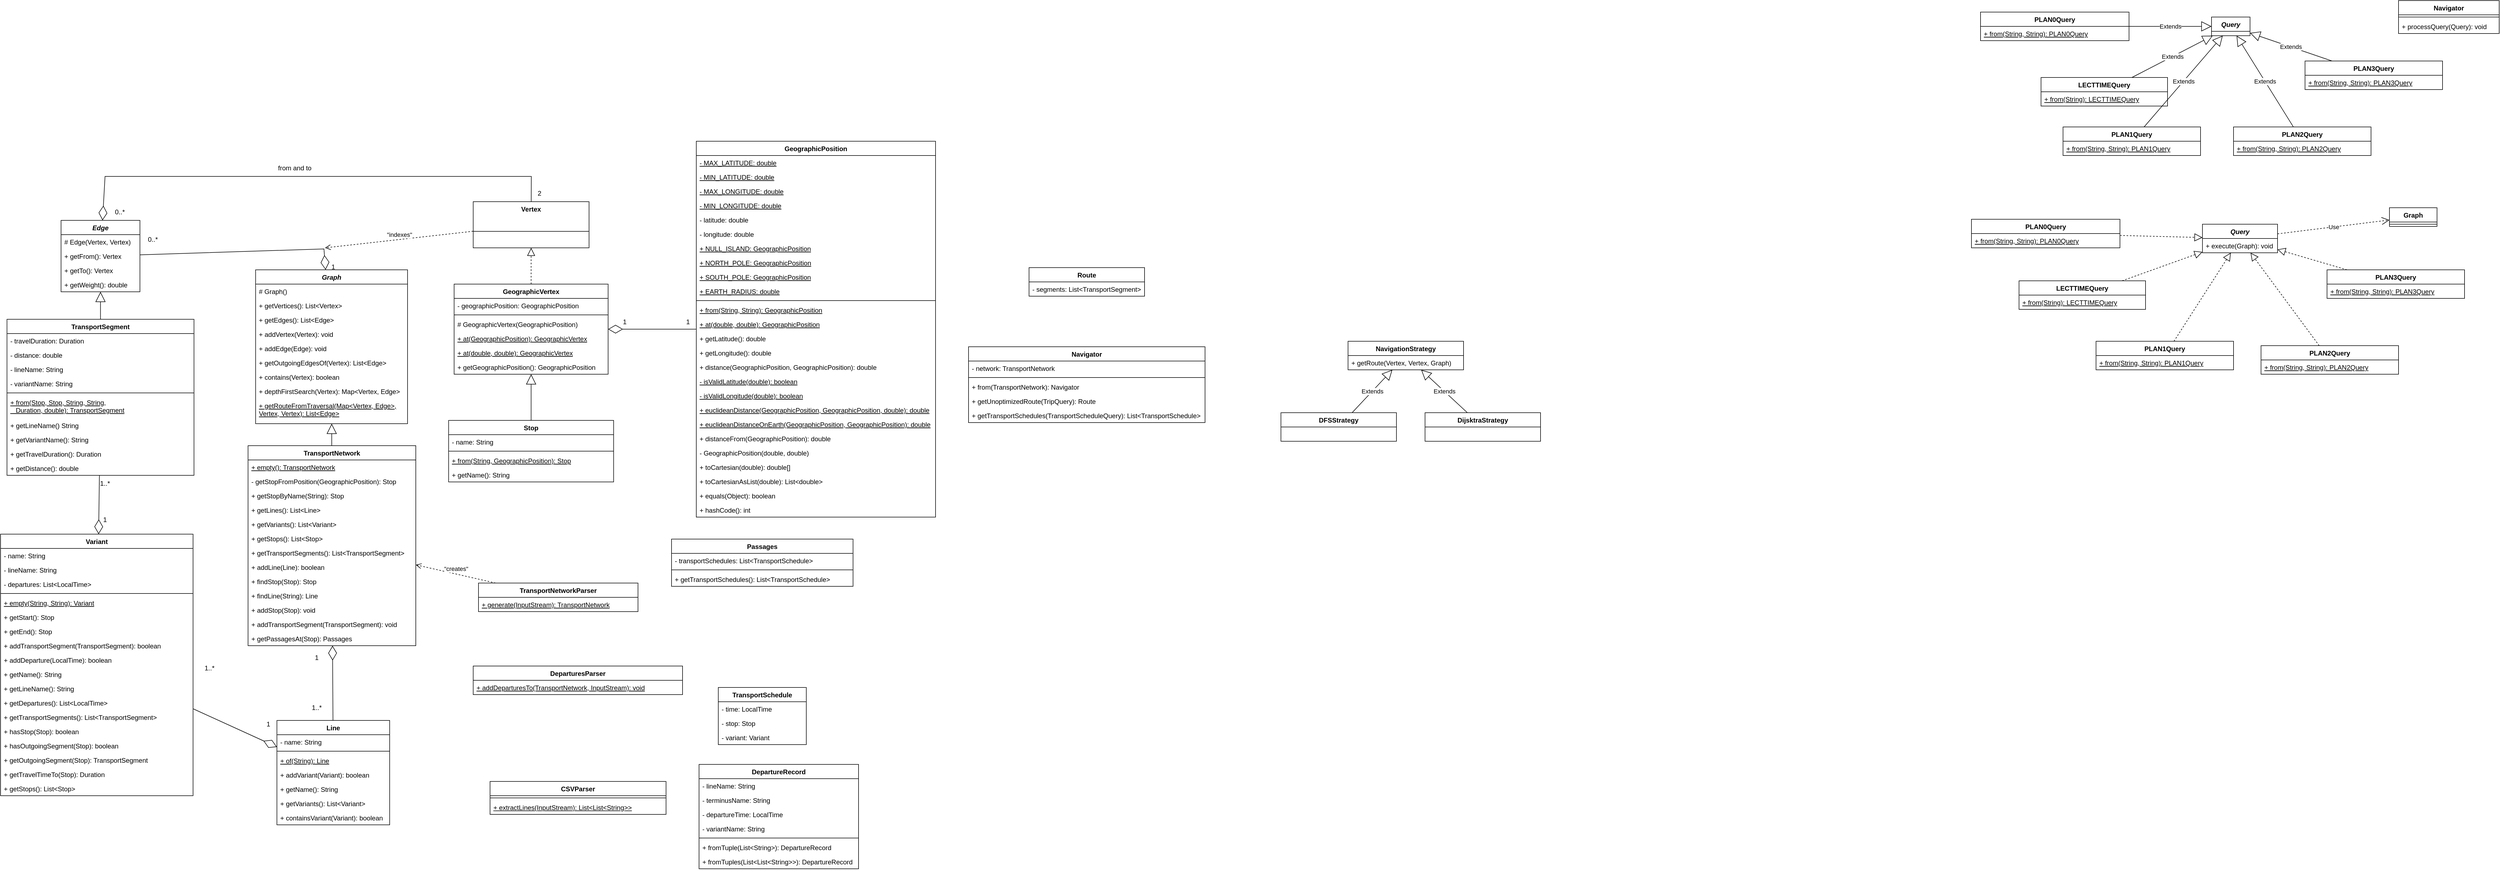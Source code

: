 <mxfile version="20.8.16" type="device"><diagram id="C5RBs43oDa-KdzZeNtuy" name="Page-1"><mxGraphModel dx="1434" dy="1697" grid="1" gridSize="10" guides="1" tooltips="1" connect="1" arrows="1" fold="1" page="1" pageScale="1" pageWidth="1169" pageHeight="827" math="0" shadow="0"><root><mxCell id="WIyWlLk6GJQsqaUBKTNV-0"/><mxCell id="WIyWlLk6GJQsqaUBKTNV-1" parent="WIyWlLk6GJQsqaUBKTNV-0"/><mxCell id="dHoEnp8AE7HothZtdjnw-0" value="Graph" style="swimlane;fontStyle=3;align=center;verticalAlign=top;childLayout=stackLayout;horizontal=1;startSize=26;horizontalStack=0;resizeParent=1;resizeParentMax=0;resizeLast=0;collapsible=1;marginBottom=0;" parent="WIyWlLk6GJQsqaUBKTNV-1" vertex="1"><mxGeometry x="473.75" y="-300" width="276.25" height="280" as="geometry"/></mxCell><mxCell id="dHoEnp8AE7HothZtdjnw-25" value="# Graph()" style="text;strokeColor=none;fillColor=none;align=left;verticalAlign=top;spacingLeft=4;spacingRight=4;overflow=hidden;rotatable=0;points=[[0,0.5],[1,0.5]];portConstraint=eastwest;" parent="dHoEnp8AE7HothZtdjnw-0" vertex="1"><mxGeometry y="26" width="276.25" height="26" as="geometry"/></mxCell><mxCell id="l_Zn8eoyJNsTWgFsexpz-15" value="+ getVertices(): List&lt;Vertex&gt;" style="text;strokeColor=none;fillColor=none;align=left;verticalAlign=top;spacingLeft=4;spacingRight=4;overflow=hidden;rotatable=0;points=[[0,0.5],[1,0.5]];portConstraint=eastwest;" parent="dHoEnp8AE7HothZtdjnw-0" vertex="1"><mxGeometry y="52" width="276.25" height="26" as="geometry"/></mxCell><mxCell id="dHoEnp8AE7HothZtdjnw-30" value="+ getEdges(): List&lt;Edge&gt;" style="text;strokeColor=none;fillColor=none;align=left;verticalAlign=top;spacingLeft=4;spacingRight=4;overflow=hidden;rotatable=0;points=[[0,0.5],[1,0.5]];portConstraint=eastwest;" parent="dHoEnp8AE7HothZtdjnw-0" vertex="1"><mxGeometry y="78" width="276.25" height="26" as="geometry"/></mxCell><mxCell id="bdCcKsGYvwgMu36Pw49b-5" value="+ addVertex(Vertex): void" style="text;strokeColor=none;fillColor=none;align=left;verticalAlign=top;spacingLeft=4;spacingRight=4;overflow=hidden;rotatable=0;points=[[0,0.5],[1,0.5]];portConstraint=eastwest;" parent="dHoEnp8AE7HothZtdjnw-0" vertex="1"><mxGeometry y="104" width="276.25" height="26" as="geometry"/></mxCell><mxCell id="bdCcKsGYvwgMu36Pw49b-6" value="+ addEdge(Edge): void" style="text;strokeColor=none;fillColor=none;align=left;verticalAlign=top;spacingLeft=4;spacingRight=4;overflow=hidden;rotatable=0;points=[[0,0.5],[1,0.5]];portConstraint=eastwest;" parent="dHoEnp8AE7HothZtdjnw-0" vertex="1"><mxGeometry y="130" width="276.25" height="26" as="geometry"/></mxCell><mxCell id="-b1Iw80kur1-cAhS5w1Q-0" value="+ getOutgoingEdgesOf(Vertex): List&lt;Edge&gt;" style="text;strokeColor=none;fillColor=none;align=left;verticalAlign=top;spacingLeft=4;spacingRight=4;overflow=hidden;rotatable=0;points=[[0,0.5],[1,0.5]];portConstraint=eastwest;" parent="dHoEnp8AE7HothZtdjnw-0" vertex="1"><mxGeometry y="156" width="276.25" height="26" as="geometry"/></mxCell><mxCell id="l_Zn8eoyJNsTWgFsexpz-16" value="+ contains(Vertex): boolean" style="text;strokeColor=none;fillColor=none;align=left;verticalAlign=top;spacingLeft=4;spacingRight=4;overflow=hidden;rotatable=0;points=[[0,0.5],[1,0.5]];portConstraint=eastwest;" parent="dHoEnp8AE7HothZtdjnw-0" vertex="1"><mxGeometry y="182" width="276.25" height="26" as="geometry"/></mxCell><mxCell id="l_Zn8eoyJNsTWgFsexpz-17" value="+ depthFirstSearch(Vertex): Map&lt;Vertex, Edge&gt;" style="text;strokeColor=none;fillColor=none;align=left;verticalAlign=top;spacingLeft=4;spacingRight=4;overflow=hidden;rotatable=0;points=[[0,0.5],[1,0.5]];portConstraint=eastwest;" parent="dHoEnp8AE7HothZtdjnw-0" vertex="1"><mxGeometry y="208" width="276.25" height="26" as="geometry"/></mxCell><mxCell id="l_Zn8eoyJNsTWgFsexpz-19" value="+ getRouteFromTraversal(Map&lt;Vertex, Edge&gt;,&#10;Vertex, Vertex): List&lt;Edge&gt;&#10;" style="text;strokeColor=none;fillColor=none;align=left;verticalAlign=top;spacingLeft=4;spacingRight=4;overflow=hidden;rotatable=0;points=[[0,0.5],[1,0.5]];portConstraint=eastwest;fontStyle=4" parent="dHoEnp8AE7HothZtdjnw-0" vertex="1"><mxGeometry y="234" width="276.25" height="46" as="geometry"/></mxCell><mxCell id="dHoEnp8AE7HothZtdjnw-4" value="DeparturesParser" style="swimlane;fontStyle=1;align=center;verticalAlign=top;childLayout=stackLayout;horizontal=1;startSize=26;horizontalStack=0;resizeParent=1;resizeParentMax=0;resizeLast=0;collapsible=1;marginBottom=0;" parent="WIyWlLk6GJQsqaUBKTNV-1" vertex="1"><mxGeometry x="869.38" y="421" width="380.62" height="52" as="geometry"/></mxCell><mxCell id="dHoEnp8AE7HothZtdjnw-7" value="+ addDeparturesTo(TransportNetwork, InputStream): void" style="text;strokeColor=none;fillColor=none;align=left;verticalAlign=top;spacingLeft=4;spacingRight=4;overflow=hidden;rotatable=0;points=[[0,0.5],[1,0.5]];portConstraint=eastwest;fontStyle=4" parent="dHoEnp8AE7HothZtdjnw-4" vertex="1"><mxGeometry y="26" width="380.62" height="26" as="geometry"/></mxCell><mxCell id="dHoEnp8AE7HothZtdjnw-9" value="TransportNetwork" style="swimlane;fontStyle=1;align=center;verticalAlign=top;childLayout=stackLayout;horizontal=1;startSize=26;horizontalStack=0;resizeParent=1;resizeParentMax=0;resizeLast=0;collapsible=1;marginBottom=0;" parent="WIyWlLk6GJQsqaUBKTNV-1" vertex="1"><mxGeometry x="460" y="20" width="305" height="364" as="geometry"/></mxCell><mxCell id="dHoEnp8AE7HothZtdjnw-36" value="+ empty(): TransportNetwork" style="text;strokeColor=none;fillColor=none;align=left;verticalAlign=top;spacingLeft=4;spacingRight=4;overflow=hidden;rotatable=0;points=[[0,0.5],[1,0.5]];portConstraint=eastwest;fontStyle=4" parent="dHoEnp8AE7HothZtdjnw-9" vertex="1"><mxGeometry y="26" width="305" height="26" as="geometry"/></mxCell><mxCell id="dHoEnp8AE7HothZtdjnw-46" value="- getStopFromPosition(GeographicPosition): Stop " style="text;strokeColor=none;fillColor=none;align=left;verticalAlign=top;spacingLeft=4;spacingRight=4;overflow=hidden;rotatable=0;points=[[0,0.5],[1,0.5]];portConstraint=eastwest;" parent="dHoEnp8AE7HothZtdjnw-9" vertex="1"><mxGeometry y="52" width="305" height="26" as="geometry"/></mxCell><mxCell id="dHoEnp8AE7HothZtdjnw-87" value="+ getStopByName(String): Stop" style="text;strokeColor=none;fillColor=none;align=left;verticalAlign=top;spacingLeft=4;spacingRight=4;overflow=hidden;rotatable=0;points=[[0,0.5],[1,0.5]];portConstraint=eastwest;" parent="dHoEnp8AE7HothZtdjnw-9" vertex="1"><mxGeometry y="78" width="305" height="26" as="geometry"/></mxCell><mxCell id="l_Zn8eoyJNsTWgFsexpz-24" value="+ getLines(): List&lt;Line&gt;" style="text;strokeColor=none;fillColor=none;align=left;verticalAlign=top;spacingLeft=4;spacingRight=4;overflow=hidden;rotatable=0;points=[[0,0.5],[1,0.5]];portConstraint=eastwest;" parent="dHoEnp8AE7HothZtdjnw-9" vertex="1"><mxGeometry y="104" width="305" height="26" as="geometry"/></mxCell><mxCell id="l_Zn8eoyJNsTWgFsexpz-27" value="+ getVariants(): List&lt;Variant&gt;" style="text;strokeColor=none;fillColor=none;align=left;verticalAlign=top;spacingLeft=4;spacingRight=4;overflow=hidden;rotatable=0;points=[[0,0.5],[1,0.5]];portConstraint=eastwest;" parent="dHoEnp8AE7HothZtdjnw-9" vertex="1"><mxGeometry y="130" width="305" height="26" as="geometry"/></mxCell><mxCell id="l_Zn8eoyJNsTWgFsexpz-30" value="+ getStops(): List&lt;Stop&gt;" style="text;strokeColor=none;fillColor=none;align=left;verticalAlign=top;spacingLeft=4;spacingRight=4;overflow=hidden;rotatable=0;points=[[0,0.5],[1,0.5]];portConstraint=eastwest;" parent="dHoEnp8AE7HothZtdjnw-9" vertex="1"><mxGeometry y="156" width="305" height="26" as="geometry"/></mxCell><mxCell id="l_Zn8eoyJNsTWgFsexpz-31" value="+ getTransportSegments(): List&lt;TransportSegment&gt;" style="text;strokeColor=none;fillColor=none;align=left;verticalAlign=top;spacingLeft=4;spacingRight=4;overflow=hidden;rotatable=0;points=[[0,0.5],[1,0.5]];portConstraint=eastwest;" parent="dHoEnp8AE7HothZtdjnw-9" vertex="1"><mxGeometry y="182" width="305" height="26" as="geometry"/></mxCell><mxCell id="l_Zn8eoyJNsTWgFsexpz-29" value="+ addLine(Line): boolean" style="text;strokeColor=none;fillColor=none;align=left;verticalAlign=top;spacingLeft=4;spacingRight=4;overflow=hidden;rotatable=0;points=[[0,0.5],[1,0.5]];portConstraint=eastwest;" parent="dHoEnp8AE7HothZtdjnw-9" vertex="1"><mxGeometry y="208" width="305" height="26" as="geometry"/></mxCell><mxCell id="l_Zn8eoyJNsTWgFsexpz-28" value="+ findStop(Stop): Stop" style="text;strokeColor=none;fillColor=none;align=left;verticalAlign=top;spacingLeft=4;spacingRight=4;overflow=hidden;rotatable=0;points=[[0,0.5],[1,0.5]];portConstraint=eastwest;" parent="dHoEnp8AE7HothZtdjnw-9" vertex="1"><mxGeometry y="234" width="305" height="26" as="geometry"/></mxCell><mxCell id="l_Zn8eoyJNsTWgFsexpz-26" value="+ findLine(String): Line" style="text;strokeColor=none;fillColor=none;align=left;verticalAlign=top;spacingLeft=4;spacingRight=4;overflow=hidden;rotatable=0;points=[[0,0.5],[1,0.5]];portConstraint=eastwest;" parent="dHoEnp8AE7HothZtdjnw-9" vertex="1"><mxGeometry y="260" width="305" height="26" as="geometry"/></mxCell><mxCell id="l_Zn8eoyJNsTWgFsexpz-25" value="+ addStop(Stop): void" style="text;strokeColor=none;fillColor=none;align=left;verticalAlign=top;spacingLeft=4;spacingRight=4;overflow=hidden;rotatable=0;points=[[0,0.5],[1,0.5]];portConstraint=eastwest;" parent="dHoEnp8AE7HothZtdjnw-9" vertex="1"><mxGeometry y="286" width="305" height="26" as="geometry"/></mxCell><mxCell id="dHoEnp8AE7HothZtdjnw-86" value="+ addTransportSegment(TransportSegment): void" style="text;strokeColor=none;fillColor=none;align=left;verticalAlign=top;spacingLeft=4;spacingRight=4;overflow=hidden;rotatable=0;points=[[0,0.5],[1,0.5]];portConstraint=eastwest;" parent="dHoEnp8AE7HothZtdjnw-9" vertex="1"><mxGeometry y="312" width="305" height="26" as="geometry"/></mxCell><mxCell id="l_Zn8eoyJNsTWgFsexpz-44" value="+ getPassagesAt(Stop): Passages" style="text;strokeColor=none;fillColor=none;align=left;verticalAlign=top;spacingLeft=4;spacingRight=4;overflow=hidden;rotatable=0;points=[[0,0.5],[1,0.5]];portConstraint=eastwest;" parent="dHoEnp8AE7HothZtdjnw-9" vertex="1"><mxGeometry y="338" width="305" height="26" as="geometry"/></mxCell><mxCell id="dHoEnp8AE7HothZtdjnw-14" value="TransportSchedule" style="swimlane;fontStyle=1;align=center;verticalAlign=top;childLayout=stackLayout;horizontal=1;startSize=26;horizontalStack=0;resizeParent=1;resizeParentMax=0;resizeLast=0;collapsible=1;marginBottom=0;" parent="WIyWlLk6GJQsqaUBKTNV-1" vertex="1"><mxGeometry x="1315" y="460" width="160" height="104" as="geometry"/></mxCell><mxCell id="dHoEnp8AE7HothZtdjnw-15" value="- time: LocalTime" style="text;strokeColor=none;fillColor=none;align=left;verticalAlign=top;spacingLeft=4;spacingRight=4;overflow=hidden;rotatable=0;points=[[0,0.5],[1,0.5]];portConstraint=eastwest;" parent="dHoEnp8AE7HothZtdjnw-14" vertex="1"><mxGeometry y="26" width="160" height="26" as="geometry"/></mxCell><mxCell id="dHoEnp8AE7HothZtdjnw-18" value="- stop: Stop" style="text;strokeColor=none;fillColor=none;align=left;verticalAlign=top;spacingLeft=4;spacingRight=4;overflow=hidden;rotatable=0;points=[[0,0.5],[1,0.5]];portConstraint=eastwest;" parent="dHoEnp8AE7HothZtdjnw-14" vertex="1"><mxGeometry y="52" width="160" height="26" as="geometry"/></mxCell><mxCell id="dHoEnp8AE7HothZtdjnw-20" value="- variant: Variant" style="text;strokeColor=none;fillColor=none;align=left;verticalAlign=top;spacingLeft=4;spacingRight=4;overflow=hidden;rotatable=0;points=[[0,0.5],[1,0.5]];portConstraint=eastwest;" parent="dHoEnp8AE7HothZtdjnw-14" vertex="1"><mxGeometry y="78" width="160" height="26" as="geometry"/></mxCell><mxCell id="dHoEnp8AE7HothZtdjnw-21" value="Stop" style="swimlane;fontStyle=1;align=center;verticalAlign=top;childLayout=stackLayout;horizontal=1;startSize=26;horizontalStack=0;resizeParent=1;resizeParentMax=0;resizeLast=0;collapsible=1;marginBottom=0;" parent="WIyWlLk6GJQsqaUBKTNV-1" vertex="1"><mxGeometry x="824.68" y="-26" width="300" height="112" as="geometry"><mxRectangle x="824.69" y="-30" width="70" height="30" as="alternateBounds"/></mxGeometry></mxCell><mxCell id="dHoEnp8AE7HothZtdjnw-38" value="- name: String" style="text;strokeColor=none;fillColor=none;align=left;verticalAlign=top;spacingLeft=4;spacingRight=4;overflow=hidden;rotatable=0;points=[[0,0.5],[1,0.5]];portConstraint=eastwest;" parent="dHoEnp8AE7HothZtdjnw-21" vertex="1"><mxGeometry y="26" width="300" height="26" as="geometry"/></mxCell><mxCell id="dHoEnp8AE7HothZtdjnw-23" value="" style="line;strokeWidth=1;fillColor=none;align=left;verticalAlign=middle;spacingTop=-1;spacingLeft=3;spacingRight=3;rotatable=0;labelPosition=right;points=[];portConstraint=eastwest;strokeColor=inherit;" parent="dHoEnp8AE7HothZtdjnw-21" vertex="1"><mxGeometry y="52" width="300" height="8" as="geometry"/></mxCell><mxCell id="dHoEnp8AE7HothZtdjnw-97" value="+ from(String, GeographicPosition): Stop" style="text;strokeColor=none;fillColor=none;align=left;verticalAlign=top;spacingLeft=4;spacingRight=4;overflow=hidden;rotatable=0;points=[[0,0.5],[1,0.5]];portConstraint=eastwest;fontStyle=4" parent="dHoEnp8AE7HothZtdjnw-21" vertex="1"><mxGeometry y="60" width="300" height="26" as="geometry"/></mxCell><mxCell id="l_Zn8eoyJNsTWgFsexpz-23" value="+ getName(): String" style="text;strokeColor=none;fillColor=none;align=left;verticalAlign=top;spacingLeft=4;spacingRight=4;overflow=hidden;rotatable=0;points=[[0,0.5],[1,0.5]];portConstraint=eastwest;fontStyle=0" parent="dHoEnp8AE7HothZtdjnw-21" vertex="1"><mxGeometry y="86" width="300" height="26" as="geometry"/></mxCell><mxCell id="dHoEnp8AE7HothZtdjnw-31" value="Vertex" style="swimlane;fontStyle=1;align=center;verticalAlign=top;childLayout=stackLayout;horizontal=1;startSize=54;horizontalStack=0;resizeParent=1;resizeParentMax=0;resizeLast=0;collapsible=1;marginBottom=0;" parent="WIyWlLk6GJQsqaUBKTNV-1" vertex="1"><mxGeometry x="869.38" y="-424" width="210.63" height="84" as="geometry"/></mxCell><mxCell id="dHoEnp8AE7HothZtdjnw-39" value="GeographicPosition" style="swimlane;fontStyle=1;align=center;verticalAlign=top;childLayout=stackLayout;horizontal=1;startSize=26;horizontalStack=0;resizeParent=1;resizeParentMax=0;resizeLast=0;collapsible=1;marginBottom=0;" parent="WIyWlLk6GJQsqaUBKTNV-1" vertex="1"><mxGeometry x="1275" y="-534" width="435" height="684" as="geometry"/></mxCell><mxCell id="Uo1LHcH4mznZ1GzJH8E1-4" value="- MAX_LATITUDE: double" style="text;strokeColor=none;fillColor=none;align=left;verticalAlign=top;spacingLeft=4;spacingRight=4;overflow=hidden;rotatable=0;points=[[0,0.5],[1,0.5]];portConstraint=eastwest;fontStyle=4" parent="dHoEnp8AE7HothZtdjnw-39" vertex="1"><mxGeometry y="26" width="435" height="26" as="geometry"/></mxCell><mxCell id="Uo1LHcH4mznZ1GzJH8E1-5" value="- MIN_LATITUDE: double" style="text;strokeColor=none;fillColor=none;align=left;verticalAlign=top;spacingLeft=4;spacingRight=4;overflow=hidden;rotatable=0;points=[[0,0.5],[1,0.5]];portConstraint=eastwest;fontStyle=4" parent="dHoEnp8AE7HothZtdjnw-39" vertex="1"><mxGeometry y="52" width="435" height="26" as="geometry"/></mxCell><mxCell id="Uo1LHcH4mznZ1GzJH8E1-6" value="- MAX_LONGITUDE: double" style="text;strokeColor=none;fillColor=none;align=left;verticalAlign=top;spacingLeft=4;spacingRight=4;overflow=hidden;rotatable=0;points=[[0,0.5],[1,0.5]];portConstraint=eastwest;fontStyle=4" parent="dHoEnp8AE7HothZtdjnw-39" vertex="1"><mxGeometry y="78" width="435" height="26" as="geometry"/></mxCell><mxCell id="Uo1LHcH4mznZ1GzJH8E1-7" value="- MIN_LONGITUDE: double" style="text;strokeColor=none;fillColor=none;align=left;verticalAlign=top;spacingLeft=4;spacingRight=4;overflow=hidden;rotatable=0;points=[[0,0.5],[1,0.5]];portConstraint=eastwest;fontStyle=4" parent="dHoEnp8AE7HothZtdjnw-39" vertex="1"><mxGeometry y="104" width="435" height="26" as="geometry"/></mxCell><mxCell id="dHoEnp8AE7HothZtdjnw-49" value="- latitude: double" style="text;strokeColor=none;fillColor=none;align=left;verticalAlign=top;spacingLeft=4;spacingRight=4;overflow=hidden;rotatable=0;points=[[0,0.5],[1,0.5]];portConstraint=eastwest;" parent="dHoEnp8AE7HothZtdjnw-39" vertex="1"><mxGeometry y="130" width="435" height="26" as="geometry"/></mxCell><mxCell id="dHoEnp8AE7HothZtdjnw-50" value="- longitude: double" style="text;strokeColor=none;fillColor=none;align=left;verticalAlign=top;spacingLeft=4;spacingRight=4;overflow=hidden;rotatable=0;points=[[0,0.5],[1,0.5]];portConstraint=eastwest;" parent="dHoEnp8AE7HothZtdjnw-39" vertex="1"><mxGeometry y="156" width="435" height="26" as="geometry"/></mxCell><mxCell id="Uo1LHcH4mznZ1GzJH8E1-9" value="+ NULL_ISLAND: GeographicPosition" style="text;strokeColor=none;fillColor=none;align=left;verticalAlign=top;spacingLeft=4;spacingRight=4;overflow=hidden;rotatable=0;points=[[0,0.5],[1,0.5]];portConstraint=eastwest;fontStyle=4" parent="dHoEnp8AE7HothZtdjnw-39" vertex="1"><mxGeometry y="182" width="435" height="26" as="geometry"/></mxCell><mxCell id="Uo1LHcH4mznZ1GzJH8E1-10" value="+ NORTH_POLE: GeographicPosition" style="text;strokeColor=none;fillColor=none;align=left;verticalAlign=top;spacingLeft=4;spacingRight=4;overflow=hidden;rotatable=0;points=[[0,0.5],[1,0.5]];portConstraint=eastwest;fontStyle=4" parent="dHoEnp8AE7HothZtdjnw-39" vertex="1"><mxGeometry y="208" width="435" height="26" as="geometry"/></mxCell><mxCell id="Uo1LHcH4mznZ1GzJH8E1-11" value="+ SOUTH_POLE: GeographicPosition" style="text;strokeColor=none;fillColor=none;align=left;verticalAlign=top;spacingLeft=4;spacingRight=4;overflow=hidden;rotatable=0;points=[[0,0.5],[1,0.5]];portConstraint=eastwest;fontStyle=4" parent="dHoEnp8AE7HothZtdjnw-39" vertex="1"><mxGeometry y="234" width="435" height="26" as="geometry"/></mxCell><mxCell id="Uo1LHcH4mznZ1GzJH8E1-12" value="+ EARTH_RADIUS: double" style="text;strokeColor=none;fillColor=none;align=left;verticalAlign=top;spacingLeft=4;spacingRight=4;overflow=hidden;rotatable=0;points=[[0,0.5],[1,0.5]];portConstraint=eastwest;fontStyle=4" parent="dHoEnp8AE7HothZtdjnw-39" vertex="1"><mxGeometry y="260" width="435" height="26" as="geometry"/></mxCell><mxCell id="dHoEnp8AE7HothZtdjnw-40" value="" style="line;strokeWidth=1;fillColor=none;align=left;verticalAlign=middle;spacingTop=-1;spacingLeft=3;spacingRight=3;rotatable=0;labelPosition=right;points=[];portConstraint=eastwest;strokeColor=inherit;" parent="dHoEnp8AE7HothZtdjnw-39" vertex="1"><mxGeometry y="286" width="435" height="8" as="geometry"/></mxCell><mxCell id="dHoEnp8AE7HothZtdjnw-47" value="+ from(String, String): GeographicPosition" style="text;strokeColor=none;fillColor=none;align=left;verticalAlign=top;spacingLeft=4;spacingRight=4;overflow=hidden;rotatable=0;points=[[0,0.5],[1,0.5]];portConstraint=eastwest;fontStyle=4" parent="dHoEnp8AE7HothZtdjnw-39" vertex="1"><mxGeometry y="294" width="435" height="26" as="geometry"/></mxCell><mxCell id="dHoEnp8AE7HothZtdjnw-48" value="+ at(double, double): GeographicPosition" style="text;strokeColor=none;fillColor=none;align=left;verticalAlign=top;spacingLeft=4;spacingRight=4;overflow=hidden;rotatable=0;points=[[0,0.5],[1,0.5]];portConstraint=eastwest;fontStyle=4" parent="dHoEnp8AE7HothZtdjnw-39" vertex="1"><mxGeometry y="320" width="435" height="26" as="geometry"/></mxCell><mxCell id="dHoEnp8AE7HothZtdjnw-51" value="+ getLatitude(): double" style="text;strokeColor=none;fillColor=none;align=left;verticalAlign=top;spacingLeft=4;spacingRight=4;overflow=hidden;rotatable=0;points=[[0,0.5],[1,0.5]];portConstraint=eastwest;" parent="dHoEnp8AE7HothZtdjnw-39" vertex="1"><mxGeometry y="346" width="435" height="26" as="geometry"/></mxCell><mxCell id="dHoEnp8AE7HothZtdjnw-52" value="+ getLongitude(): double" style="text;strokeColor=none;fillColor=none;align=left;verticalAlign=top;spacingLeft=4;spacingRight=4;overflow=hidden;rotatable=0;points=[[0,0.5],[1,0.5]];portConstraint=eastwest;" parent="dHoEnp8AE7HothZtdjnw-39" vertex="1"><mxGeometry y="372" width="435" height="26" as="geometry"/></mxCell><mxCell id="WlRHYu-fUjII6VD04CU2-14" value="+ distance(GeographicPosition, GeographicPosition): double" style="text;strokeColor=none;fillColor=none;align=left;verticalAlign=top;spacingLeft=4;spacingRight=4;overflow=hidden;rotatable=0;points=[[0,0.5],[1,0.5]];portConstraint=eastwest;" parent="dHoEnp8AE7HothZtdjnw-39" vertex="1"><mxGeometry y="398" width="435" height="26" as="geometry"/></mxCell><mxCell id="Uo1LHcH4mznZ1GzJH8E1-13" value="- isValidLatitude(double): boolean" style="text;strokeColor=none;fillColor=none;align=left;verticalAlign=top;spacingLeft=4;spacingRight=4;overflow=hidden;rotatable=0;points=[[0,0.5],[1,0.5]];portConstraint=eastwest;fontStyle=4" parent="dHoEnp8AE7HothZtdjnw-39" vertex="1"><mxGeometry y="424" width="435" height="26" as="geometry"/></mxCell><mxCell id="Uo1LHcH4mznZ1GzJH8E1-14" value="- isValidLongitude(double): boolean" style="text;strokeColor=none;fillColor=none;align=left;verticalAlign=top;spacingLeft=4;spacingRight=4;overflow=hidden;rotatable=0;points=[[0,0.5],[1,0.5]];portConstraint=eastwest;fontStyle=4" parent="dHoEnp8AE7HothZtdjnw-39" vertex="1"><mxGeometry y="450" width="435" height="26" as="geometry"/></mxCell><mxCell id="Uo1LHcH4mznZ1GzJH8E1-15" value="+ euclideanDistance(GeographicPosition, GeographicPosition, double): double" style="text;strokeColor=none;fillColor=none;align=left;verticalAlign=top;spacingLeft=4;spacingRight=4;overflow=hidden;rotatable=0;points=[[0,0.5],[1,0.5]];portConstraint=eastwest;fontStyle=4" parent="dHoEnp8AE7HothZtdjnw-39" vertex="1"><mxGeometry y="476" width="435" height="26" as="geometry"/></mxCell><mxCell id="Uo1LHcH4mznZ1GzJH8E1-16" value="+ euclideanDistanceOnEarth(GeographicPosition, GeographicPosition): double" style="text;strokeColor=none;fillColor=none;align=left;verticalAlign=top;spacingLeft=4;spacingRight=4;overflow=hidden;rotatable=0;points=[[0,0.5],[1,0.5]];portConstraint=eastwest;fontStyle=4" parent="dHoEnp8AE7HothZtdjnw-39" vertex="1"><mxGeometry y="502" width="435" height="26" as="geometry"/></mxCell><mxCell id="Uo1LHcH4mznZ1GzJH8E1-17" value="+ distanceFrom(GeographicPosition): double" style="text;strokeColor=none;fillColor=none;align=left;verticalAlign=top;spacingLeft=4;spacingRight=4;overflow=hidden;rotatable=0;points=[[0,0.5],[1,0.5]];portConstraint=eastwest;" parent="dHoEnp8AE7HothZtdjnw-39" vertex="1"><mxGeometry y="528" width="435" height="26" as="geometry"/></mxCell><mxCell id="Uo1LHcH4mznZ1GzJH8E1-18" value="- GeographicPosition(double, double)" style="text;strokeColor=none;fillColor=none;align=left;verticalAlign=top;spacingLeft=4;spacingRight=4;overflow=hidden;rotatable=0;points=[[0,0.5],[1,0.5]];portConstraint=eastwest;" parent="dHoEnp8AE7HothZtdjnw-39" vertex="1"><mxGeometry y="554" width="435" height="26" as="geometry"/></mxCell><mxCell id="Uo1LHcH4mznZ1GzJH8E1-19" value="+ toCartesian(double): double[]" style="text;strokeColor=none;fillColor=none;align=left;verticalAlign=top;spacingLeft=4;spacingRight=4;overflow=hidden;rotatable=0;points=[[0,0.5],[1,0.5]];portConstraint=eastwest;" parent="dHoEnp8AE7HothZtdjnw-39" vertex="1"><mxGeometry y="580" width="435" height="26" as="geometry"/></mxCell><mxCell id="Uo1LHcH4mznZ1GzJH8E1-20" value="+ toCartesianAsList(double): List&lt;double&gt;" style="text;strokeColor=none;fillColor=none;align=left;verticalAlign=top;spacingLeft=4;spacingRight=4;overflow=hidden;rotatable=0;points=[[0,0.5],[1,0.5]];portConstraint=eastwest;" parent="dHoEnp8AE7HothZtdjnw-39" vertex="1"><mxGeometry y="606" width="435" height="26" as="geometry"/></mxCell><mxCell id="Uo1LHcH4mznZ1GzJH8E1-21" value="+ equals(Object): boolean" style="text;strokeColor=none;fillColor=none;align=left;verticalAlign=top;spacingLeft=4;spacingRight=4;overflow=hidden;rotatable=0;points=[[0,0.5],[1,0.5]];portConstraint=eastwest;" parent="dHoEnp8AE7HothZtdjnw-39" vertex="1"><mxGeometry y="632" width="435" height="26" as="geometry"/></mxCell><mxCell id="Uo1LHcH4mznZ1GzJH8E1-22" value="+ hashCode(): int" style="text;strokeColor=none;fillColor=none;align=left;verticalAlign=top;spacingLeft=4;spacingRight=4;overflow=hidden;rotatable=0;points=[[0,0.5],[1,0.5]];portConstraint=eastwest;" parent="dHoEnp8AE7HothZtdjnw-39" vertex="1"><mxGeometry y="658" width="435" height="26" as="geometry"/></mxCell><mxCell id="dHoEnp8AE7HothZtdjnw-42" value="PLAN0Query" style="swimlane;fontStyle=1;align=center;verticalAlign=top;childLayout=stackLayout;horizontal=1;startSize=26;horizontalStack=0;resizeParent=1;resizeParentMax=0;resizeLast=0;collapsible=1;marginBottom=0;" parent="WIyWlLk6GJQsqaUBKTNV-1" vertex="1"><mxGeometry x="3610" y="-769" width="270" height="52" as="geometry"/></mxCell><mxCell id="dHoEnp8AE7HothZtdjnw-45" value="+ from(String, String): PLAN0Query&#10; " style="text;strokeColor=none;fillColor=none;align=left;verticalAlign=top;spacingLeft=4;spacingRight=4;overflow=hidden;rotatable=0;points=[[0,0.5],[1,0.5]];portConstraint=eastwest;fontStyle=4" parent="dHoEnp8AE7HothZtdjnw-42" vertex="1"><mxGeometry y="26" width="270" height="26" as="geometry"/></mxCell><mxCell id="dHoEnp8AE7HothZtdjnw-53" value="Navigator" style="swimlane;fontStyle=1;align=center;verticalAlign=top;childLayout=stackLayout;horizontal=1;startSize=26;horizontalStack=0;resizeParent=1;resizeParentMax=0;resizeLast=0;collapsible=1;marginBottom=0;" parent="WIyWlLk6GJQsqaUBKTNV-1" vertex="1"><mxGeometry x="1770" y="-160" width="430" height="138" as="geometry"/></mxCell><mxCell id="dHoEnp8AE7HothZtdjnw-56" value="- network: TransportNetwork" style="text;strokeColor=none;fillColor=none;align=left;verticalAlign=top;spacingLeft=4;spacingRight=4;overflow=hidden;rotatable=0;points=[[0,0.5],[1,0.5]];portConstraint=eastwest;" parent="dHoEnp8AE7HothZtdjnw-53" vertex="1"><mxGeometry y="26" width="430" height="26" as="geometry"/></mxCell><mxCell id="dHoEnp8AE7HothZtdjnw-54" value="" style="line;strokeWidth=1;fillColor=none;align=left;verticalAlign=middle;spacingTop=-1;spacingLeft=3;spacingRight=3;rotatable=0;labelPosition=right;points=[];portConstraint=eastwest;strokeColor=inherit;" parent="dHoEnp8AE7HothZtdjnw-53" vertex="1"><mxGeometry y="52" width="430" height="8" as="geometry"/></mxCell><mxCell id="dHoEnp8AE7HothZtdjnw-55" value="+ from(TransportNetwork): Navigator" style="text;strokeColor=none;fillColor=none;align=left;verticalAlign=top;spacingLeft=4;spacingRight=4;overflow=hidden;rotatable=0;points=[[0,0.5],[1,0.5]];portConstraint=eastwest;" parent="dHoEnp8AE7HothZtdjnw-53" vertex="1"><mxGeometry y="60" width="430" height="26" as="geometry"/></mxCell><mxCell id="dHoEnp8AE7HothZtdjnw-102" value="+ getUnoptimizedRoute(TripQuery): Route" style="text;strokeColor=none;fillColor=none;align=left;verticalAlign=top;spacingLeft=4;spacingRight=4;overflow=hidden;rotatable=0;points=[[0,0.5],[1,0.5]];portConstraint=eastwest;" parent="dHoEnp8AE7HothZtdjnw-53" vertex="1"><mxGeometry y="86" width="430" height="26" as="geometry"/></mxCell><mxCell id="dHoEnp8AE7HothZtdjnw-76" value="+ getTransportSchedules(TransportScheduleQuery): List&lt;TransportSchedule&gt;" style="text;strokeColor=none;fillColor=none;align=left;verticalAlign=top;spacingLeft=4;spacingRight=4;overflow=hidden;rotatable=0;points=[[0,0.5],[1,0.5]];portConstraint=eastwest;" parent="dHoEnp8AE7HothZtdjnw-53" vertex="1"><mxGeometry y="112" width="430" height="26" as="geometry"/></mxCell><mxCell id="dHoEnp8AE7HothZtdjnw-57" value="Route" style="swimlane;fontStyle=1;align=center;verticalAlign=top;childLayout=stackLayout;horizontal=1;startSize=26;horizontalStack=0;resizeParent=1;resizeParentMax=0;resizeLast=0;collapsible=1;marginBottom=0;" parent="WIyWlLk6GJQsqaUBKTNV-1" vertex="1"><mxGeometry x="1880" y="-304" width="210" height="52" as="geometry"/></mxCell><mxCell id="dHoEnp8AE7HothZtdjnw-58" value="- segments: List&lt;TransportSegment&gt;" style="text;strokeColor=none;fillColor=none;align=left;verticalAlign=top;spacingLeft=4;spacingRight=4;overflow=hidden;rotatable=0;points=[[0,0.5],[1,0.5]];portConstraint=eastwest;" parent="dHoEnp8AE7HothZtdjnw-57" vertex="1"><mxGeometry y="26" width="210" height="26" as="geometry"/></mxCell><mxCell id="dHoEnp8AE7HothZtdjnw-61" value="Edge" style="swimlane;fontStyle=3;align=center;verticalAlign=top;childLayout=stackLayout;horizontal=1;startSize=26;horizontalStack=0;resizeParent=1;resizeParentMax=0;resizeLast=0;collapsible=1;marginBottom=0;" parent="WIyWlLk6GJQsqaUBKTNV-1" vertex="1"><mxGeometry x="120" y="-390" width="143.43" height="130" as="geometry"/></mxCell><mxCell id="WlRHYu-fUjII6VD04CU2-34" value="# Edge(Vertex, Vertex)" style="text;strokeColor=none;fillColor=none;align=left;verticalAlign=top;spacingLeft=4;spacingRight=4;overflow=hidden;rotatable=0;points=[[0,0.5],[1,0.5]];portConstraint=eastwest;fontStyle=0" parent="dHoEnp8AE7HothZtdjnw-61" vertex="1"><mxGeometry y="26" width="143.43" height="26" as="geometry"/></mxCell><mxCell id="l_Zn8eoyJNsTWgFsexpz-10" value="+ getFrom(): Vertex" style="text;strokeColor=none;fillColor=none;align=left;verticalAlign=top;spacingLeft=4;spacingRight=4;overflow=hidden;rotatable=0;points=[[0,0.5],[1,0.5]];portConstraint=eastwest;" parent="dHoEnp8AE7HothZtdjnw-61" vertex="1"><mxGeometry y="52" width="143.43" height="26" as="geometry"/></mxCell><mxCell id="dHoEnp8AE7HothZtdjnw-72" value="+ getTo(): Vertex" style="text;strokeColor=none;fillColor=none;align=left;verticalAlign=top;spacingLeft=4;spacingRight=4;overflow=hidden;rotatable=0;points=[[0,0.5],[1,0.5]];portConstraint=eastwest;" parent="dHoEnp8AE7HothZtdjnw-61" vertex="1"><mxGeometry y="78" width="143.43" height="26" as="geometry"/></mxCell><mxCell id="WlRHYu-fUjII6VD04CU2-53" value="+ getWeight(): double" style="text;strokeColor=none;fillColor=none;align=left;verticalAlign=top;spacingLeft=4;spacingRight=4;overflow=hidden;rotatable=0;points=[[0,0.5],[1,0.5]];portConstraint=eastwest;" parent="dHoEnp8AE7HothZtdjnw-61" vertex="1"><mxGeometry y="104" width="143.43" height="26" as="geometry"/></mxCell><mxCell id="dHoEnp8AE7HothZtdjnw-65" value="TransportSegment" style="swimlane;fontStyle=1;align=center;verticalAlign=top;childLayout=stackLayout;horizontal=1;startSize=26;horizontalStack=0;resizeParent=1;resizeParentMax=0;resizeLast=0;collapsible=1;marginBottom=0;" parent="WIyWlLk6GJQsqaUBKTNV-1" vertex="1"><mxGeometry x="21.71" y="-210" width="340" height="284" as="geometry"/></mxCell><mxCell id="dHoEnp8AE7HothZtdjnw-70" value="- travelDuration: Duration" style="text;strokeColor=none;fillColor=none;align=left;verticalAlign=top;spacingLeft=4;spacingRight=4;overflow=hidden;rotatable=0;points=[[0,0.5],[1,0.5]];portConstraint=eastwest;" parent="dHoEnp8AE7HothZtdjnw-65" vertex="1"><mxGeometry y="26" width="340" height="26" as="geometry"/></mxCell><mxCell id="dHoEnp8AE7HothZtdjnw-71" value="- distance: double" style="text;strokeColor=none;fillColor=none;align=left;verticalAlign=top;spacingLeft=4;spacingRight=4;overflow=hidden;rotatable=0;points=[[0,0.5],[1,0.5]];portConstraint=eastwest;" parent="dHoEnp8AE7HothZtdjnw-65" vertex="1"><mxGeometry y="52" width="340" height="26" as="geometry"/></mxCell><mxCell id="05W6mdgZw6hhYRNIHZNd-7" value="- lineName: String" style="text;strokeColor=none;fillColor=none;align=left;verticalAlign=top;spacingLeft=4;spacingRight=4;overflow=hidden;rotatable=0;points=[[0,0.5],[1,0.5]];portConstraint=eastwest;" parent="dHoEnp8AE7HothZtdjnw-65" vertex="1"><mxGeometry y="78" width="340" height="26" as="geometry"/></mxCell><mxCell id="05W6mdgZw6hhYRNIHZNd-8" value="- variantName: String" style="text;strokeColor=none;fillColor=none;align=left;verticalAlign=top;spacingLeft=4;spacingRight=4;overflow=hidden;rotatable=0;points=[[0,0.5],[1,0.5]];portConstraint=eastwest;" parent="dHoEnp8AE7HothZtdjnw-65" vertex="1"><mxGeometry y="104" width="340" height="26" as="geometry"/></mxCell><mxCell id="dHoEnp8AE7HothZtdjnw-67" value="" style="line;strokeWidth=1;fillColor=none;align=left;verticalAlign=middle;spacingTop=-1;spacingLeft=3;spacingRight=3;rotatable=0;labelPosition=right;points=[];portConstraint=eastwest;strokeColor=inherit;" parent="dHoEnp8AE7HothZtdjnw-65" vertex="1"><mxGeometry y="130" width="340" height="8" as="geometry"/></mxCell><mxCell id="dHoEnp8AE7HothZtdjnw-99" value="+ from(Stop, Stop, String, String,&#10;   Duration, double): TransportSegment" style="text;strokeColor=none;fillColor=none;align=left;verticalAlign=top;spacingLeft=4;spacingRight=4;overflow=hidden;rotatable=0;points=[[0,0.5],[1,0.5]];portConstraint=eastwest;fontStyle=4" parent="dHoEnp8AE7HothZtdjnw-65" vertex="1"><mxGeometry y="138" width="340" height="42" as="geometry"/></mxCell><mxCell id="l_Zn8eoyJNsTWgFsexpz-33" value="+ getLineName() String" style="text;strokeColor=none;fillColor=none;align=left;verticalAlign=top;spacingLeft=4;spacingRight=4;overflow=hidden;rotatable=0;points=[[0,0.5],[1,0.5]];portConstraint=eastwest;" parent="dHoEnp8AE7HothZtdjnw-65" vertex="1"><mxGeometry y="180" width="340" height="26" as="geometry"/></mxCell><mxCell id="l_Zn8eoyJNsTWgFsexpz-34" value="+ getVariantName(): String" style="text;strokeColor=none;fillColor=none;align=left;verticalAlign=top;spacingLeft=4;spacingRight=4;overflow=hidden;rotatable=0;points=[[0,0.5],[1,0.5]];portConstraint=eastwest;" parent="dHoEnp8AE7HothZtdjnw-65" vertex="1"><mxGeometry y="206" width="340" height="26" as="geometry"/></mxCell><mxCell id="l_Zn8eoyJNsTWgFsexpz-32" value="+ getTravelDuration(): Duration" style="text;strokeColor=none;fillColor=none;align=left;verticalAlign=top;spacingLeft=4;spacingRight=4;overflow=hidden;rotatable=0;points=[[0,0.5],[1,0.5]];portConstraint=eastwest;" parent="dHoEnp8AE7HothZtdjnw-65" vertex="1"><mxGeometry y="232" width="340" height="26" as="geometry"/></mxCell><mxCell id="dHoEnp8AE7HothZtdjnw-74" value="+ getDistance(): double" style="text;strokeColor=none;fillColor=none;align=left;verticalAlign=top;spacingLeft=4;spacingRight=4;overflow=hidden;rotatable=0;points=[[0,0.5],[1,0.5]];portConstraint=eastwest;" parent="dHoEnp8AE7HothZtdjnw-65" vertex="1"><mxGeometry y="258" width="340" height="26" as="geometry"/></mxCell><mxCell id="dHoEnp8AE7HothZtdjnw-78" value="Query" style="swimlane;fontStyle=3;align=center;verticalAlign=top;childLayout=stackLayout;horizontal=1;startSize=26;horizontalStack=0;resizeParent=1;resizeParentMax=0;resizeLast=0;collapsible=1;marginBottom=0;" parent="WIyWlLk6GJQsqaUBKTNV-1" vertex="1"><mxGeometry x="4030" y="-760" width="70" height="34" as="geometry"/></mxCell><mxCell id="dHoEnp8AE7HothZtdjnw-81" value="Extends" style="endArrow=block;endSize=16;endFill=0;html=1;rounded=0;" parent="WIyWlLk6GJQsqaUBKTNV-1" source="dHoEnp8AE7HothZtdjnw-42" target="dHoEnp8AE7HothZtdjnw-78" edge="1"><mxGeometry width="160" relative="1" as="geometry"><mxPoint x="3740" y="-568.5" as="sourcePoint"/><mxPoint x="3900" y="-568.5" as="targetPoint"/></mxGeometry></mxCell><mxCell id="dHoEnp8AE7HothZtdjnw-82" value="LECTTIMEQuery" style="swimlane;fontStyle=1;align=center;verticalAlign=top;childLayout=stackLayout;horizontal=1;startSize=26;horizontalStack=0;resizeParent=1;resizeParentMax=0;resizeLast=0;collapsible=1;marginBottom=0;" parent="WIyWlLk6GJQsqaUBKTNV-1" vertex="1"><mxGeometry x="3720" y="-650" width="230" height="52" as="geometry"/></mxCell><mxCell id="dHoEnp8AE7HothZtdjnw-84" value="+ from(String): LECTTIMEQuery" style="text;strokeColor=none;fillColor=none;align=left;verticalAlign=top;spacingLeft=4;spacingRight=4;overflow=hidden;rotatable=0;points=[[0,0.5],[1,0.5]];portConstraint=eastwest;fontStyle=4" parent="dHoEnp8AE7HothZtdjnw-82" vertex="1"><mxGeometry y="26" width="230" height="26" as="geometry"/></mxCell><mxCell id="dHoEnp8AE7HothZtdjnw-85" value="Extends" style="endArrow=block;endSize=16;endFill=0;html=1;rounded=0;" parent="WIyWlLk6GJQsqaUBKTNV-1" source="dHoEnp8AE7HothZtdjnw-82" target="dHoEnp8AE7HothZtdjnw-78" edge="1"><mxGeometry width="160" relative="1" as="geometry"><mxPoint x="3787.5" y="-558.5" as="sourcePoint"/><mxPoint x="3913.75" y="-659.5" as="targetPoint"/></mxGeometry></mxCell><mxCell id="dHoEnp8AE7HothZtdjnw-91" value="TransportNetworkParser" style="swimlane;fontStyle=1;align=center;verticalAlign=top;childLayout=stackLayout;horizontal=1;startSize=26;horizontalStack=0;resizeParent=1;resizeParentMax=0;resizeLast=0;collapsible=1;marginBottom=0;" parent="WIyWlLk6GJQsqaUBKTNV-1" vertex="1"><mxGeometry x="879" y="270" width="290" height="52" as="geometry"/></mxCell><mxCell id="dHoEnp8AE7HothZtdjnw-93" value="+ generate(InputStream): TransportNetwork" style="text;strokeColor=none;fillColor=none;align=left;verticalAlign=top;spacingLeft=4;spacingRight=4;overflow=hidden;rotatable=0;points=[[0,0.5],[1,0.5]];portConstraint=eastwest;fontStyle=4" parent="dHoEnp8AE7HothZtdjnw-91" vertex="1"><mxGeometry y="26" width="290" height="26" as="geometry"/></mxCell><mxCell id="WlRHYu-fUjII6VD04CU2-8" value="GeographicVertex" style="swimlane;fontStyle=1;align=center;verticalAlign=top;childLayout=stackLayout;horizontal=1;startSize=26;horizontalStack=0;resizeParent=1;resizeParentMax=0;resizeLast=0;collapsible=1;marginBottom=0;" parent="WIyWlLk6GJQsqaUBKTNV-1" vertex="1"><mxGeometry x="834.68" y="-274" width="280" height="164" as="geometry"/></mxCell><mxCell id="Uo1LHcH4mznZ1GzJH8E1-2" value="- geographicPosition: GeographicPosition" style="text;strokeColor=none;fillColor=none;align=left;verticalAlign=top;spacingLeft=4;spacingRight=4;overflow=hidden;rotatable=0;points=[[0,0.5],[1,0.5]];portConstraint=eastwest;" parent="WlRHYu-fUjII6VD04CU2-8" vertex="1"><mxGeometry y="26" width="280" height="26" as="geometry"/></mxCell><mxCell id="Uo1LHcH4mznZ1GzJH8E1-3" value="" style="line;strokeWidth=1;fillColor=none;align=left;verticalAlign=middle;spacingTop=-1;spacingLeft=3;spacingRight=3;rotatable=0;labelPosition=right;points=[];portConstraint=eastwest;strokeColor=inherit;" parent="WlRHYu-fUjII6VD04CU2-8" vertex="1"><mxGeometry y="52" width="280" height="8" as="geometry"/></mxCell><mxCell id="Uo1LHcH4mznZ1GzJH8E1-0" value="# GeographicVertex(GeographicPosition)" style="text;strokeColor=none;fillColor=none;align=left;verticalAlign=top;spacingLeft=4;spacingRight=4;overflow=hidden;rotatable=0;points=[[0,0.5],[1,0.5]];portConstraint=eastwest;" parent="WlRHYu-fUjII6VD04CU2-8" vertex="1"><mxGeometry y="60" width="280" height="26" as="geometry"/></mxCell><mxCell id="WlRHYu-fUjII6VD04CU2-67" value="+ at(GeographicPosition): GeographicVertex" style="text;strokeColor=none;fillColor=none;align=left;verticalAlign=top;spacingLeft=4;spacingRight=4;overflow=hidden;rotatable=0;points=[[0,0.5],[1,0.5]];portConstraint=eastwest;fontStyle=4" parent="WlRHYu-fUjII6VD04CU2-8" vertex="1"><mxGeometry y="86" width="280" height="26" as="geometry"/></mxCell><mxCell id="Uo1LHcH4mznZ1GzJH8E1-1" value="+ at(double, double): GeographicVertex" style="text;strokeColor=none;fillColor=none;align=left;verticalAlign=top;spacingLeft=4;spacingRight=4;overflow=hidden;rotatable=0;points=[[0,0.5],[1,0.5]];portConstraint=eastwest;fontStyle=4" parent="WlRHYu-fUjII6VD04CU2-8" vertex="1"><mxGeometry y="112" width="280" height="26" as="geometry"/></mxCell><mxCell id="WlRHYu-fUjII6VD04CU2-15" value="+ getGeographicPosition(): GeographicPosition" style="text;strokeColor=none;fillColor=none;align=left;verticalAlign=top;spacingLeft=4;spacingRight=4;overflow=hidden;rotatable=0;points=[[0,0.5],[1,0.5]];portConstraint=eastwest;" parent="WlRHYu-fUjII6VD04CU2-8" vertex="1"><mxGeometry y="138" width="280" height="26" as="geometry"/></mxCell><mxCell id="WlRHYu-fUjII6VD04CU2-10" value="" style="endArrow=block;endSize=16;endFill=0;html=1;rounded=0;" parent="WIyWlLk6GJQsqaUBKTNV-1" source="dHoEnp8AE7HothZtdjnw-21" target="WlRHYu-fUjII6VD04CU2-8" edge="1"><mxGeometry width="160" relative="1" as="geometry"><mxPoint x="970" y="-120" as="sourcePoint"/><mxPoint x="970" y="-346" as="targetPoint"/></mxGeometry></mxCell><mxCell id="WlRHYu-fUjII6VD04CU2-11" value="" style="endArrow=diamondThin;endFill=0;endSize=24;html=1;rounded=0;" parent="WIyWlLk6GJQsqaUBKTNV-1" source="dHoEnp8AE7HothZtdjnw-39" target="WlRHYu-fUjII6VD04CU2-8" edge="1"><mxGeometry width="160" relative="1" as="geometry"><mxPoint x="800" y="-40" as="sourcePoint"/><mxPoint x="960" y="-40" as="targetPoint"/></mxGeometry></mxCell><mxCell id="WlRHYu-fUjII6VD04CU2-13" value="1" style="text;html=1;strokeColor=none;fillColor=none;align=center;verticalAlign=middle;whiteSpace=wrap;rounded=0;" parent="WIyWlLk6GJQsqaUBKTNV-1" vertex="1"><mxGeometry x="1230" y="-220" width="60" height="30" as="geometry"/></mxCell><mxCell id="WlRHYu-fUjII6VD04CU2-21" value="1" style="text;html=1;strokeColor=none;fillColor=none;align=center;verticalAlign=middle;whiteSpace=wrap;rounded=0;" parent="WIyWlLk6GJQsqaUBKTNV-1" vertex="1"><mxGeometry x="1114.68" y="-220" width="60" height="30" as="geometry"/></mxCell><mxCell id="WlRHYu-fUjII6VD04CU2-33" value="" style="endArrow=block;endSize=16;endFill=0;html=1;rounded=0;" parent="WIyWlLk6GJQsqaUBKTNV-1" source="dHoEnp8AE7HothZtdjnw-65" target="dHoEnp8AE7HothZtdjnw-61" edge="1"><mxGeometry width="160" relative="1" as="geometry"><mxPoint x="970" y="-268" as="sourcePoint"/><mxPoint x="970" y="-346" as="targetPoint"/></mxGeometry></mxCell><mxCell id="WlRHYu-fUjII6VD04CU2-38" value="" style="endArrow=diamondThin;endFill=0;endSize=24;html=1;rounded=0;" parent="WIyWlLk6GJQsqaUBKTNV-1" source="dHoEnp8AE7HothZtdjnw-31" target="dHoEnp8AE7HothZtdjnw-61" edge="1"><mxGeometry width="160" relative="1" as="geometry"><mxPoint x="605" y="-331.34" as="sourcePoint"/><mxPoint x="270" y="-370" as="targetPoint"/><Array as="points"><mxPoint x="975" y="-470"/><mxPoint x="200" y="-470"/></Array></mxGeometry></mxCell><mxCell id="WlRHYu-fUjII6VD04CU2-39" value="0..*" style="text;html=1;strokeColor=none;fillColor=none;align=center;verticalAlign=middle;whiteSpace=wrap;rounded=0;" parent="WIyWlLk6GJQsqaUBKTNV-1" vertex="1"><mxGeometry x="196.88" y="-420" width="60" height="30" as="geometry"/></mxCell><mxCell id="WlRHYu-fUjII6VD04CU2-40" value="2" style="text;html=1;strokeColor=none;fillColor=none;align=center;verticalAlign=middle;whiteSpace=wrap;rounded=0;" parent="WIyWlLk6GJQsqaUBKTNV-1" vertex="1"><mxGeometry x="960" y="-454" width="60" height="30" as="geometry"/></mxCell><mxCell id="WlRHYu-fUjII6VD04CU2-46" value="from and to" style="text;html=1;strokeColor=none;fillColor=none;align=center;verticalAlign=middle;whiteSpace=wrap;rounded=0;" parent="WIyWlLk6GJQsqaUBKTNV-1" vertex="1"><mxGeometry x="505" y="-500" width="80" height="30" as="geometry"/></mxCell><mxCell id="S85o3jcsXmejn6BAgs-W-0" value="Variant" style="swimlane;fontStyle=1;align=center;verticalAlign=top;childLayout=stackLayout;horizontal=1;startSize=26;horizontalStack=0;resizeParent=1;resizeParentMax=0;resizeLast=0;collapsible=1;marginBottom=0;" parent="WIyWlLk6GJQsqaUBKTNV-1" vertex="1"><mxGeometry x="10" y="181" width="350" height="476" as="geometry"/></mxCell><mxCell id="S85o3jcsXmejn6BAgs-W-8" value="- name: String" style="text;strokeColor=none;fillColor=none;align=left;verticalAlign=top;spacingLeft=4;spacingRight=4;overflow=hidden;rotatable=0;points=[[0,0.5],[1,0.5]];portConstraint=eastwest;" parent="S85o3jcsXmejn6BAgs-W-0" vertex="1"><mxGeometry y="26" width="350" height="26" as="geometry"/></mxCell><mxCell id="4CKXNMefTfl1JgowjvQa-0" value="- lineName: String" style="text;strokeColor=none;fillColor=none;align=left;verticalAlign=top;spacingLeft=4;spacingRight=4;overflow=hidden;rotatable=0;points=[[0,0.5],[1,0.5]];portConstraint=eastwest;" parent="S85o3jcsXmejn6BAgs-W-0" vertex="1"><mxGeometry y="52" width="350" height="26" as="geometry"/></mxCell><mxCell id="xiV5UcHfGRl8sMM2acR--2" value="- departures: List&lt;LocalTime&gt;" style="text;strokeColor=none;fillColor=none;align=left;verticalAlign=top;spacingLeft=4;spacingRight=4;overflow=hidden;rotatable=0;points=[[0,0.5],[1,0.5]];portConstraint=eastwest;" parent="S85o3jcsXmejn6BAgs-W-0" vertex="1"><mxGeometry y="78" width="350" height="26" as="geometry"/></mxCell><mxCell id="S85o3jcsXmejn6BAgs-W-2" value="" style="line;strokeWidth=1;fillColor=none;align=left;verticalAlign=middle;spacingTop=-1;spacingLeft=3;spacingRight=3;rotatable=0;labelPosition=right;points=[];portConstraint=eastwest;strokeColor=inherit;" parent="S85o3jcsXmejn6BAgs-W-0" vertex="1"><mxGeometry y="104" width="350" height="8" as="geometry"/></mxCell><mxCell id="S85o3jcsXmejn6BAgs-W-3" value="+ empty(String, String): Variant" style="text;strokeColor=none;fillColor=none;align=left;verticalAlign=top;spacingLeft=4;spacingRight=4;overflow=hidden;rotatable=0;points=[[0,0.5],[1,0.5]];portConstraint=eastwest;fontStyle=4" parent="S85o3jcsXmejn6BAgs-W-0" vertex="1"><mxGeometry y="112" width="350" height="26" as="geometry"/></mxCell><mxCell id="S85o3jcsXmejn6BAgs-W-70" value="+ getStart(): Stop" style="text;strokeColor=none;fillColor=none;align=left;verticalAlign=top;spacingLeft=4;spacingRight=4;overflow=hidden;rotatable=0;points=[[0,0.5],[1,0.5]];portConstraint=eastwest;" parent="S85o3jcsXmejn6BAgs-W-0" vertex="1"><mxGeometry y="138" width="350" height="26" as="geometry"/></mxCell><mxCell id="S85o3jcsXmejn6BAgs-W-71" value="+ getEnd(): Stop" style="text;strokeColor=none;fillColor=none;align=left;verticalAlign=top;spacingLeft=4;spacingRight=4;overflow=hidden;rotatable=0;points=[[0,0.5],[1,0.5]];portConstraint=eastwest;" parent="S85o3jcsXmejn6BAgs-W-0" vertex="1"><mxGeometry y="164" width="350" height="26" as="geometry"/></mxCell><mxCell id="S85o3jcsXmejn6BAgs-W-45" value="+ addTransportSegment(TransportSegment): boolean" style="text;strokeColor=none;fillColor=none;align=left;verticalAlign=top;spacingLeft=4;spacingRight=4;overflow=hidden;rotatable=0;points=[[0,0.5],[1,0.5]];portConstraint=eastwest;" parent="S85o3jcsXmejn6BAgs-W-0" vertex="1"><mxGeometry y="190" width="350" height="26" as="geometry"/></mxCell><mxCell id="xiV5UcHfGRl8sMM2acR--3" value="+ addDeparture(LocalTime): boolean" style="text;strokeColor=none;fillColor=none;align=left;verticalAlign=top;spacingLeft=4;spacingRight=4;overflow=hidden;rotatable=0;points=[[0,0.5],[1,0.5]];portConstraint=eastwest;" parent="S85o3jcsXmejn6BAgs-W-0" vertex="1"><mxGeometry y="216" width="350" height="26" as="geometry"/></mxCell><mxCell id="l_Zn8eoyJNsTWgFsexpz-37" value="+ getName(): String" style="text;strokeColor=none;fillColor=none;align=left;verticalAlign=top;spacingLeft=4;spacingRight=4;overflow=hidden;rotatable=0;points=[[0,0.5],[1,0.5]];portConstraint=eastwest;" parent="S85o3jcsXmejn6BAgs-W-0" vertex="1"><mxGeometry y="242" width="350" height="26" as="geometry"/></mxCell><mxCell id="l_Zn8eoyJNsTWgFsexpz-38" value="+ getLineName(): String" style="text;strokeColor=none;fillColor=none;align=left;verticalAlign=top;spacingLeft=4;spacingRight=4;overflow=hidden;rotatable=0;points=[[0,0.5],[1,0.5]];portConstraint=eastwest;" parent="S85o3jcsXmejn6BAgs-W-0" vertex="1"><mxGeometry y="268" width="350" height="26" as="geometry"/></mxCell><mxCell id="xiV5UcHfGRl8sMM2acR--4" value="+ getDepartures(): List&lt;LocalTime&gt;" style="text;strokeColor=none;fillColor=none;align=left;verticalAlign=top;spacingLeft=4;spacingRight=4;overflow=hidden;rotatable=0;points=[[0,0.5],[1,0.5]];portConstraint=eastwest;" parent="S85o3jcsXmejn6BAgs-W-0" vertex="1"><mxGeometry y="294" width="350" height="26" as="geometry"/></mxCell><mxCell id="l_Zn8eoyJNsTWgFsexpz-39" value="+ getTransportSegments(): List&lt;TransportSegment&gt;" style="text;strokeColor=none;fillColor=none;align=left;verticalAlign=top;spacingLeft=4;spacingRight=4;overflow=hidden;rotatable=0;points=[[0,0.5],[1,0.5]];portConstraint=eastwest;" parent="S85o3jcsXmejn6BAgs-W-0" vertex="1"><mxGeometry y="320" width="350" height="26" as="geometry"/></mxCell><mxCell id="l_Zn8eoyJNsTWgFsexpz-36" value="+ hasStop(Stop): boolean" style="text;strokeColor=none;fillColor=none;align=left;verticalAlign=top;spacingLeft=4;spacingRight=4;overflow=hidden;rotatable=0;points=[[0,0.5],[1,0.5]];portConstraint=eastwest;" parent="S85o3jcsXmejn6BAgs-W-0" vertex="1"><mxGeometry y="346" width="350" height="26" as="geometry"/></mxCell><mxCell id="l_Zn8eoyJNsTWgFsexpz-35" value="+ hasOutgoingSegment(Stop): boolean" style="text;strokeColor=none;fillColor=none;align=left;verticalAlign=top;spacingLeft=4;spacingRight=4;overflow=hidden;rotatable=0;points=[[0,0.5],[1,0.5]];portConstraint=eastwest;" parent="S85o3jcsXmejn6BAgs-W-0" vertex="1"><mxGeometry y="372" width="350" height="26" as="geometry"/></mxCell><mxCell id="l_Zn8eoyJNsTWgFsexpz-1" value="+ getOutgoingSegment(Stop): TransportSegment" style="text;strokeColor=none;fillColor=none;align=left;verticalAlign=top;spacingLeft=4;spacingRight=4;overflow=hidden;rotatable=0;points=[[0,0.5],[1,0.5]];portConstraint=eastwest;" parent="S85o3jcsXmejn6BAgs-W-0" vertex="1"><mxGeometry y="398" width="350" height="26" as="geometry"/></mxCell><mxCell id="xiV5UcHfGRl8sMM2acR--0" value="+ getTravelTimeTo(Stop): Duration" style="text;strokeColor=none;fillColor=none;align=left;verticalAlign=top;spacingLeft=4;spacingRight=4;overflow=hidden;rotatable=0;points=[[0,0.5],[1,0.5]];portConstraint=eastwest;" parent="S85o3jcsXmejn6BAgs-W-0" vertex="1"><mxGeometry y="424" width="350" height="26" as="geometry"/></mxCell><mxCell id="l_Zn8eoyJNsTWgFsexpz-45" value="+ getStops(): List&lt;Stop&gt;" style="text;strokeColor=none;fillColor=none;align=left;verticalAlign=top;spacingLeft=4;spacingRight=4;overflow=hidden;rotatable=0;points=[[0,0.5],[1,0.5]];portConstraint=eastwest;" parent="S85o3jcsXmejn6BAgs-W-0" vertex="1"><mxGeometry y="450" width="350" height="26" as="geometry"/></mxCell><mxCell id="S85o3jcsXmejn6BAgs-W-31" value="&quot;creates&quot;" style="html=1;verticalAlign=bottom;endArrow=open;dashed=1;endSize=8;rounded=0;" parent="WIyWlLk6GJQsqaUBKTNV-1" source="dHoEnp8AE7HothZtdjnw-91" target="dHoEnp8AE7HothZtdjnw-9" edge="1"><mxGeometry x="-0.0" relative="1" as="geometry"><mxPoint x="1030" y="520" as="sourcePoint"/><mxPoint x="680" y="610" as="targetPoint"/><mxPoint as="offset"/></mxGeometry></mxCell><mxCell id="S85o3jcsXmejn6BAgs-W-33" value="1..*" style="text;html=1;strokeColor=none;fillColor=none;align=center;verticalAlign=middle;whiteSpace=wrap;rounded=0;" parent="WIyWlLk6GJQsqaUBKTNV-1" vertex="1"><mxGeometry x="170" y="74" width="60" height="30" as="geometry"/></mxCell><mxCell id="S85o3jcsXmejn6BAgs-W-34" value="1" style="text;html=1;strokeColor=none;fillColor=none;align=center;verticalAlign=middle;whiteSpace=wrap;rounded=0;" parent="WIyWlLk6GJQsqaUBKTNV-1" vertex="1"><mxGeometry x="170" y="140" width="60" height="30" as="geometry"/></mxCell><mxCell id="S85o3jcsXmejn6BAgs-W-53" value="" style="endArrow=diamondThin;endFill=0;endSize=24;html=1;rounded=0;" parent="WIyWlLk6GJQsqaUBKTNV-1" source="dHoEnp8AE7HothZtdjnw-65" target="S85o3jcsXmejn6BAgs-W-0" edge="1"><mxGeometry width="160" relative="1" as="geometry"><mxPoint x="1285" y="-182" as="sourcePoint"/><mxPoint x="1124.68" y="-182" as="targetPoint"/></mxGeometry></mxCell><mxCell id="S85o3jcsXmejn6BAgs-W-56" value="" style="endArrow=diamondThin;endFill=0;endSize=24;html=1;rounded=0;" parent="WIyWlLk6GJQsqaUBKTNV-1" source="S85o3jcsXmejn6BAgs-W-60" target="dHoEnp8AE7HothZtdjnw-9" edge="1"><mxGeometry width="160" relative="1" as="geometry"><mxPoint x="332.594" y="64" as="sourcePoint"/><mxPoint x="503" y="177.97" as="targetPoint"/></mxGeometry></mxCell><mxCell id="S85o3jcsXmejn6BAgs-W-57" value="1" style="text;html=1;strokeColor=none;fillColor=none;align=center;verticalAlign=middle;whiteSpace=wrap;rounded=0;" parent="WIyWlLk6GJQsqaUBKTNV-1" vertex="1"><mxGeometry x="555" y="391" width="60" height="30" as="geometry"/></mxCell><mxCell id="S85o3jcsXmejn6BAgs-W-58" value="1..*" style="text;html=1;strokeColor=none;fillColor=none;align=center;verticalAlign=middle;whiteSpace=wrap;rounded=0;" parent="WIyWlLk6GJQsqaUBKTNV-1" vertex="1"><mxGeometry x="555" y="482" width="60" height="30" as="geometry"/></mxCell><mxCell id="S85o3jcsXmejn6BAgs-W-60" value="Line" style="swimlane;fontStyle=1;align=center;verticalAlign=top;childLayout=stackLayout;horizontal=1;startSize=26;horizontalStack=0;resizeParent=1;resizeParentMax=0;resizeLast=0;collapsible=1;marginBottom=0;" parent="WIyWlLk6GJQsqaUBKTNV-1" vertex="1"><mxGeometry x="512.5" y="520" width="205" height="190" as="geometry"/></mxCell><mxCell id="S85o3jcsXmejn6BAgs-W-62" value="- name: String" style="text;strokeColor=none;fillColor=none;align=left;verticalAlign=top;spacingLeft=4;spacingRight=4;overflow=hidden;rotatable=0;points=[[0,0.5],[1,0.5]];portConstraint=eastwest;" parent="S85o3jcsXmejn6BAgs-W-60" vertex="1"><mxGeometry y="26" width="205" height="26" as="geometry"/></mxCell><mxCell id="S85o3jcsXmejn6BAgs-W-63" value="" style="line;strokeWidth=1;fillColor=none;align=left;verticalAlign=middle;spacingTop=-1;spacingLeft=3;spacingRight=3;rotatable=0;labelPosition=right;points=[];portConstraint=eastwest;strokeColor=inherit;" parent="S85o3jcsXmejn6BAgs-W-60" vertex="1"><mxGeometry y="52" width="205" height="8" as="geometry"/></mxCell><mxCell id="S85o3jcsXmejn6BAgs-W-68" value="+ of(String): Line" style="text;strokeColor=none;fillColor=none;align=left;verticalAlign=top;spacingLeft=4;spacingRight=4;overflow=hidden;rotatable=0;points=[[0,0.5],[1,0.5]];portConstraint=eastwest;fontStyle=4" parent="S85o3jcsXmejn6BAgs-W-60" vertex="1"><mxGeometry y="60" width="205" height="26" as="geometry"/></mxCell><mxCell id="l_Zn8eoyJNsTWgFsexpz-21" value="+ addVariant(Variant): boolean" style="text;strokeColor=none;fillColor=none;align=left;verticalAlign=top;spacingLeft=4;spacingRight=4;overflow=hidden;rotatable=0;points=[[0,0.5],[1,0.5]];portConstraint=eastwest;" parent="S85o3jcsXmejn6BAgs-W-60" vertex="1"><mxGeometry y="86" width="205" height="26" as="geometry"/></mxCell><mxCell id="l_Zn8eoyJNsTWgFsexpz-22" value="+ getName(): String" style="text;strokeColor=none;fillColor=none;align=left;verticalAlign=top;spacingLeft=4;spacingRight=4;overflow=hidden;rotatable=0;points=[[0,0.5],[1,0.5]];portConstraint=eastwest;" parent="S85o3jcsXmejn6BAgs-W-60" vertex="1"><mxGeometry y="112" width="205" height="26" as="geometry"/></mxCell><mxCell id="l_Zn8eoyJNsTWgFsexpz-20" value="+ getVariants(): List&lt;Variant&gt;" style="text;strokeColor=none;fillColor=none;align=left;verticalAlign=top;spacingLeft=4;spacingRight=4;overflow=hidden;rotatable=0;points=[[0,0.5],[1,0.5]];portConstraint=eastwest;" parent="S85o3jcsXmejn6BAgs-W-60" vertex="1"><mxGeometry y="138" width="205" height="26" as="geometry"/></mxCell><mxCell id="S85o3jcsXmejn6BAgs-W-72" value="+ containsVariant(Variant): boolean" style="text;strokeColor=none;fillColor=none;align=left;verticalAlign=top;spacingLeft=4;spacingRight=4;overflow=hidden;rotatable=0;points=[[0,0.5],[1,0.5]];portConstraint=eastwest;" parent="S85o3jcsXmejn6BAgs-W-60" vertex="1"><mxGeometry y="164" width="205" height="26" as="geometry"/></mxCell><mxCell id="S85o3jcsXmejn6BAgs-W-66" value="" style="endArrow=diamondThin;endFill=0;endSize=24;html=1;rounded=0;" parent="WIyWlLk6GJQsqaUBKTNV-1" source="S85o3jcsXmejn6BAgs-W-0" target="S85o3jcsXmejn6BAgs-W-60" edge="1"><mxGeometry width="160" relative="1" as="geometry"><mxPoint x="679.997" y="260" as="sourcePoint"/><mxPoint x="862.33" y="393.959" as="targetPoint"/></mxGeometry></mxCell><mxCell id="4CKXNMefTfl1JgowjvQa-1" value="1" style="text;html=1;strokeColor=none;fillColor=none;align=center;verticalAlign=middle;whiteSpace=wrap;rounded=0;" parent="WIyWlLk6GJQsqaUBKTNV-1" vertex="1"><mxGeometry x="467" y="512" width="60" height="30" as="geometry"/></mxCell><mxCell id="4CKXNMefTfl1JgowjvQa-2" value="1..*" style="text;html=1;strokeColor=none;fillColor=none;align=center;verticalAlign=middle;whiteSpace=wrap;rounded=0;" parent="WIyWlLk6GJQsqaUBKTNV-1" vertex="1"><mxGeometry x="360" y="410" width="60" height="30" as="geometry"/></mxCell><mxCell id="4CKXNMefTfl1JgowjvQa-5" value="" style="endArrow=diamondThin;endFill=0;endSize=24;html=1;rounded=0;" parent="WIyWlLk6GJQsqaUBKTNV-1" source="dHoEnp8AE7HothZtdjnw-61" target="dHoEnp8AE7HothZtdjnw-0" edge="1"><mxGeometry width="160" relative="1" as="geometry"><mxPoint x="590" y="-90" as="sourcePoint"/><mxPoint x="750" y="-90" as="targetPoint"/><Array as="points"><mxPoint x="598" y="-338"/></Array></mxGeometry></mxCell><mxCell id="4CKXNMefTfl1JgowjvQa-9" value="1" style="text;html=1;strokeColor=none;fillColor=none;align=center;verticalAlign=middle;whiteSpace=wrap;rounded=0;" parent="WIyWlLk6GJQsqaUBKTNV-1" vertex="1"><mxGeometry x="585" y="-320" width="60" height="30" as="geometry"/></mxCell><mxCell id="4CKXNMefTfl1JgowjvQa-11" value="0..*" style="text;html=1;strokeColor=none;fillColor=none;align=center;verticalAlign=middle;whiteSpace=wrap;rounded=0;" parent="WIyWlLk6GJQsqaUBKTNV-1" vertex="1"><mxGeometry x="256.88" y="-370" width="60" height="30" as="geometry"/></mxCell><mxCell id="4CKXNMefTfl1JgowjvQa-14" value="&quot;indexes&quot;" style="html=1;verticalAlign=bottom;endArrow=open;dashed=1;endSize=8;rounded=0;" parent="WIyWlLk6GJQsqaUBKTNV-1" source="dHoEnp8AE7HothZtdjnw-31" edge="1"><mxGeometry relative="1" as="geometry"><mxPoint x="930.777" y="312" as="sourcePoint"/><mxPoint x="600" y="-340" as="targetPoint"/></mxGeometry></mxCell><mxCell id="bdCcKsGYvwgMu36Pw49b-4" value="" style="endArrow=block;endSize=16;endFill=0;html=1;rounded=0;" parent="WIyWlLk6GJQsqaUBKTNV-1" source="dHoEnp8AE7HothZtdjnw-9" target="dHoEnp8AE7HothZtdjnw-0" edge="1"><mxGeometry width="160" relative="1" as="geometry"><mxPoint x="598" y="-110" as="sourcePoint"/><mxPoint x="597.5" y="-160" as="targetPoint"/></mxGeometry></mxCell><mxCell id="l_Zn8eoyJNsTWgFsexpz-6" value="CSVParser" style="swimlane;fontStyle=1;align=center;verticalAlign=top;childLayout=stackLayout;horizontal=1;startSize=26;horizontalStack=0;resizeParent=1;resizeParentMax=0;resizeLast=0;collapsible=1;marginBottom=0;whiteSpace=wrap;html=1;" parent="WIyWlLk6GJQsqaUBKTNV-1" vertex="1"><mxGeometry x="900" y="631" width="320" height="60" as="geometry"/></mxCell><mxCell id="l_Zn8eoyJNsTWgFsexpz-8" value="" style="line;strokeWidth=1;fillColor=none;align=left;verticalAlign=middle;spacingTop=-1;spacingLeft=3;spacingRight=3;rotatable=0;labelPosition=right;points=[];portConstraint=eastwest;strokeColor=inherit;" parent="l_Zn8eoyJNsTWgFsexpz-6" vertex="1"><mxGeometry y="26" width="320" height="8" as="geometry"/></mxCell><mxCell id="l_Zn8eoyJNsTWgFsexpz-9" value="+ extractLines(InputStream): List&amp;lt;List&amp;lt;String&amp;gt;&amp;gt;" style="text;strokeColor=none;fillColor=none;align=left;verticalAlign=top;spacingLeft=4;spacingRight=4;overflow=hidden;rotatable=0;points=[[0,0.5],[1,0.5]];portConstraint=eastwest;whiteSpace=wrap;html=1;fontStyle=4" parent="l_Zn8eoyJNsTWgFsexpz-6" vertex="1"><mxGeometry y="34" width="320" height="26" as="geometry"/></mxCell><mxCell id="l_Zn8eoyJNsTWgFsexpz-12" value="" style="endArrow=block;dashed=1;endFill=0;endSize=12;html=1;rounded=0;" parent="WIyWlLk6GJQsqaUBKTNV-1" source="WlRHYu-fUjII6VD04CU2-8" target="dHoEnp8AE7HothZtdjnw-31" edge="1"><mxGeometry width="160" relative="1" as="geometry"><mxPoint x="1050" y="-270" as="sourcePoint"/><mxPoint x="1210" y="-270" as="targetPoint"/></mxGeometry></mxCell><mxCell id="l_Zn8eoyJNsTWgFsexpz-40" value="Passages" style="swimlane;fontStyle=1;align=center;verticalAlign=top;childLayout=stackLayout;horizontal=1;startSize=26;horizontalStack=0;resizeParent=1;resizeParentMax=0;resizeLast=0;collapsible=1;marginBottom=0;whiteSpace=wrap;html=1;" parent="WIyWlLk6GJQsqaUBKTNV-1" vertex="1"><mxGeometry x="1230" y="190" width="330" height="86" as="geometry"/></mxCell><mxCell id="l_Zn8eoyJNsTWgFsexpz-41" value="- transportSchedules: List&amp;lt;TransportSchedule&amp;gt;" style="text;strokeColor=none;fillColor=none;align=left;verticalAlign=top;spacingLeft=4;spacingRight=4;overflow=hidden;rotatable=0;points=[[0,0.5],[1,0.5]];portConstraint=eastwest;whiteSpace=wrap;html=1;" parent="l_Zn8eoyJNsTWgFsexpz-40" vertex="1"><mxGeometry y="26" width="330" height="26" as="geometry"/></mxCell><mxCell id="l_Zn8eoyJNsTWgFsexpz-42" value="" style="line;strokeWidth=1;fillColor=none;align=left;verticalAlign=middle;spacingTop=-1;spacingLeft=3;spacingRight=3;rotatable=0;labelPosition=right;points=[];portConstraint=eastwest;strokeColor=inherit;" parent="l_Zn8eoyJNsTWgFsexpz-40" vertex="1"><mxGeometry y="52" width="330" height="8" as="geometry"/></mxCell><mxCell id="l_Zn8eoyJNsTWgFsexpz-43" value="+ getTransportSchedules(): List&amp;lt;TransportSchedule&amp;gt;" style="text;strokeColor=none;fillColor=none;align=left;verticalAlign=top;spacingLeft=4;spacingRight=4;overflow=hidden;rotatable=0;points=[[0,0.5],[1,0.5]];portConstraint=eastwest;whiteSpace=wrap;html=1;" parent="l_Zn8eoyJNsTWgFsexpz-40" vertex="1"><mxGeometry y="60" width="330" height="26" as="geometry"/></mxCell><mxCell id="jHU5c3asUq0Ce8HEHPob-4" value="DepartureRecord" style="swimlane;fontStyle=1;align=center;verticalAlign=top;childLayout=stackLayout;horizontal=1;startSize=26;horizontalStack=0;resizeParent=1;resizeParentMax=0;resizeLast=0;collapsible=1;marginBottom=0;" parent="WIyWlLk6GJQsqaUBKTNV-1" vertex="1"><mxGeometry x="1280" y="600" width="290" height="190" as="geometry"/></mxCell><mxCell id="jHU5c3asUq0Ce8HEHPob-5" value="- lineName: String" style="text;strokeColor=none;fillColor=none;align=left;verticalAlign=top;spacingLeft=4;spacingRight=4;overflow=hidden;rotatable=0;points=[[0,0.5],[1,0.5]];portConstraint=eastwest;" parent="jHU5c3asUq0Ce8HEHPob-4" vertex="1"><mxGeometry y="26" width="290" height="26" as="geometry"/></mxCell><mxCell id="jHU5c3asUq0Ce8HEHPob-6" value="- terminusName: String" style="text;strokeColor=none;fillColor=none;align=left;verticalAlign=top;spacingLeft=4;spacingRight=4;overflow=hidden;rotatable=0;points=[[0,0.5],[1,0.5]];portConstraint=eastwest;" parent="jHU5c3asUq0Ce8HEHPob-4" vertex="1"><mxGeometry y="52" width="290" height="26" as="geometry"/></mxCell><mxCell id="jHU5c3asUq0Ce8HEHPob-7" value="- departureTime: LocalTime" style="text;strokeColor=none;fillColor=none;align=left;verticalAlign=top;spacingLeft=4;spacingRight=4;overflow=hidden;rotatable=0;points=[[0,0.5],[1,0.5]];portConstraint=eastwest;" parent="jHU5c3asUq0Ce8HEHPob-4" vertex="1"><mxGeometry y="78" width="290" height="26" as="geometry"/></mxCell><mxCell id="jHU5c3asUq0Ce8HEHPob-8" value="- variantName: String" style="text;strokeColor=none;fillColor=none;align=left;verticalAlign=top;spacingLeft=4;spacingRight=4;overflow=hidden;rotatable=0;points=[[0,0.5],[1,0.5]];portConstraint=eastwest;" parent="jHU5c3asUq0Ce8HEHPob-4" vertex="1"><mxGeometry y="104" width="290" height="26" as="geometry"/></mxCell><mxCell id="jHU5c3asUq0Ce8HEHPob-10" value="" style="line;strokeWidth=1;fillColor=none;align=left;verticalAlign=middle;spacingTop=-1;spacingLeft=3;spacingRight=3;rotatable=0;labelPosition=right;points=[];portConstraint=eastwest;strokeColor=inherit;" parent="jHU5c3asUq0Ce8HEHPob-4" vertex="1"><mxGeometry y="130" width="290" height="8" as="geometry"/></mxCell><mxCell id="jHU5c3asUq0Ce8HEHPob-9" value="+ fromTuple(List&lt;String&gt;): DepartureRecord" style="text;strokeColor=none;fillColor=none;align=left;verticalAlign=top;spacingLeft=4;spacingRight=4;overflow=hidden;rotatable=0;points=[[0,0.5],[1,0.5]];portConstraint=eastwest;" parent="jHU5c3asUq0Ce8HEHPob-4" vertex="1"><mxGeometry y="138" width="290" height="26" as="geometry"/></mxCell><mxCell id="jHU5c3asUq0Ce8HEHPob-11" value="+ fromTuples(List&lt;List&lt;String&gt;&gt;): DepartureRecord" style="text;strokeColor=none;fillColor=none;align=left;verticalAlign=top;spacingLeft=4;spacingRight=4;overflow=hidden;rotatable=0;points=[[0,0.5],[1,0.5]];portConstraint=eastwest;" parent="jHU5c3asUq0Ce8HEHPob-4" vertex="1"><mxGeometry y="164" width="290" height="26" as="geometry"/></mxCell><mxCell id="Avw9SNEWIgoznP98HuJt-0" value="NavigationStrategy" style="swimlane;fontStyle=1;align=center;verticalAlign=top;childLayout=stackLayout;horizontal=1;startSize=26;horizontalStack=0;resizeParent=1;resizeParentMax=0;resizeLast=0;collapsible=1;marginBottom=0;" vertex="1" parent="WIyWlLk6GJQsqaUBKTNV-1"><mxGeometry x="2460" y="-170" width="210" height="52" as="geometry"/></mxCell><mxCell id="Avw9SNEWIgoznP98HuJt-7" value="+ getRoute(Vertex, Vertex, Graph)" style="text;strokeColor=none;fillColor=none;align=left;verticalAlign=top;spacingLeft=4;spacingRight=4;overflow=hidden;rotatable=0;points=[[0,0.5],[1,0.5]];portConstraint=eastwest;" vertex="1" parent="Avw9SNEWIgoznP98HuJt-0"><mxGeometry y="26" width="210" height="26" as="geometry"/></mxCell><mxCell id="Avw9SNEWIgoznP98HuJt-3" value="DFSStrategy" style="swimlane;fontStyle=1;align=center;verticalAlign=top;childLayout=stackLayout;horizontal=1;startSize=26;horizontalStack=0;resizeParent=1;resizeParentMax=0;resizeLast=0;collapsible=1;marginBottom=0;" vertex="1" parent="WIyWlLk6GJQsqaUBKTNV-1"><mxGeometry x="2338" y="-40" width="210" height="52" as="geometry"/></mxCell><mxCell id="Avw9SNEWIgoznP98HuJt-4" value="DijsktraStrategy" style="swimlane;fontStyle=1;align=center;verticalAlign=top;childLayout=stackLayout;horizontal=1;startSize=26;horizontalStack=0;resizeParent=1;resizeParentMax=0;resizeLast=0;collapsible=1;marginBottom=0;" vertex="1" parent="WIyWlLk6GJQsqaUBKTNV-1"><mxGeometry x="2600" y="-40" width="210" height="52" as="geometry"/></mxCell><mxCell id="Avw9SNEWIgoznP98HuJt-5" value="Extends" style="endArrow=block;endSize=16;endFill=0;html=1;rounded=0;" edge="1" parent="WIyWlLk6GJQsqaUBKTNV-1" source="Avw9SNEWIgoznP98HuJt-3" target="Avw9SNEWIgoznP98HuJt-0"><mxGeometry width="160" relative="1" as="geometry"><mxPoint x="1943.403" y="260" as="sourcePoint"/><mxPoint x="2073.16" y="159" as="targetPoint"/></mxGeometry></mxCell><mxCell id="Avw9SNEWIgoznP98HuJt-6" value="Extends" style="endArrow=block;endSize=16;endFill=0;html=1;rounded=0;" edge="1" parent="WIyWlLk6GJQsqaUBKTNV-1" source="Avw9SNEWIgoznP98HuJt-4" target="Avw9SNEWIgoznP98HuJt-0"><mxGeometry width="160" relative="1" as="geometry"><mxPoint x="2481.131" y="-30" as="sourcePoint"/><mxPoint x="2556.869" y="-100" as="targetPoint"/></mxGeometry></mxCell><mxCell id="Avw9SNEWIgoznP98HuJt-9" value="PLAN1Query" style="swimlane;fontStyle=1;align=center;verticalAlign=top;childLayout=stackLayout;horizontal=1;startSize=26;horizontalStack=0;resizeParent=1;resizeParentMax=0;resizeLast=0;collapsible=1;marginBottom=0;" vertex="1" parent="WIyWlLk6GJQsqaUBKTNV-1"><mxGeometry x="3760" y="-560" width="250" height="52" as="geometry"/></mxCell><mxCell id="Avw9SNEWIgoznP98HuJt-10" value="+ from(String, String): PLAN1Query" style="text;strokeColor=none;fillColor=none;align=left;verticalAlign=top;spacingLeft=4;spacingRight=4;overflow=hidden;rotatable=0;points=[[0,0.5],[1,0.5]];portConstraint=eastwest;fontStyle=4" vertex="1" parent="Avw9SNEWIgoznP98HuJt-9"><mxGeometry y="26" width="250" height="26" as="geometry"/></mxCell><mxCell id="Avw9SNEWIgoznP98HuJt-11" value="Extends" style="endArrow=block;endSize=16;endFill=0;html=1;rounded=0;" edge="1" parent="WIyWlLk6GJQsqaUBKTNV-1" source="Avw9SNEWIgoznP98HuJt-9" target="dHoEnp8AE7HothZtdjnw-78"><mxGeometry width="160" relative="1" as="geometry"><mxPoint x="4095.139" y="-378.5" as="sourcePoint"/><mxPoint x="4017.986" y="-479.5" as="targetPoint"/></mxGeometry></mxCell><mxCell id="Avw9SNEWIgoznP98HuJt-12" value="PLAN2Query" style="swimlane;fontStyle=1;align=center;verticalAlign=top;childLayout=stackLayout;horizontal=1;startSize=26;horizontalStack=0;resizeParent=1;resizeParentMax=0;resizeLast=0;collapsible=1;marginBottom=0;" vertex="1" parent="WIyWlLk6GJQsqaUBKTNV-1"><mxGeometry x="4070" y="-560" width="250" height="52" as="geometry"/></mxCell><mxCell id="Avw9SNEWIgoznP98HuJt-13" value="+ from(String, String): PLAN2Query" style="text;strokeColor=none;fillColor=none;align=left;verticalAlign=top;spacingLeft=4;spacingRight=4;overflow=hidden;rotatable=0;points=[[0,0.5],[1,0.5]];portConstraint=eastwest;fontStyle=4" vertex="1" parent="Avw9SNEWIgoznP98HuJt-12"><mxGeometry y="26" width="250" height="26" as="geometry"/></mxCell><mxCell id="Avw9SNEWIgoznP98HuJt-14" value="Extends" style="endArrow=block;endSize=16;endFill=0;html=1;rounded=0;" edge="1" parent="WIyWlLk6GJQsqaUBKTNV-1" source="Avw9SNEWIgoznP98HuJt-12" target="dHoEnp8AE7HothZtdjnw-78"><mxGeometry width="160" relative="1" as="geometry"><mxPoint x="4245" y="-198.5" as="sourcePoint"/><mxPoint x="4245" y="-542.5" as="targetPoint"/></mxGeometry></mxCell><mxCell id="Avw9SNEWIgoznP98HuJt-15" value="PLAN3Query" style="swimlane;fontStyle=1;align=center;verticalAlign=top;childLayout=stackLayout;horizontal=1;startSize=26;horizontalStack=0;resizeParent=1;resizeParentMax=0;resizeLast=0;collapsible=1;marginBottom=0;" vertex="1" parent="WIyWlLk6GJQsqaUBKTNV-1"><mxGeometry x="4200" y="-680" width="250" height="52" as="geometry"/></mxCell><mxCell id="Avw9SNEWIgoznP98HuJt-16" value="+ from(String, String): PLAN3Query" style="text;strokeColor=none;fillColor=none;align=left;verticalAlign=top;spacingLeft=4;spacingRight=4;overflow=hidden;rotatable=0;points=[[0,0.5],[1,0.5]];portConstraint=eastwest;fontStyle=4" vertex="1" parent="Avw9SNEWIgoznP98HuJt-15"><mxGeometry y="26" width="250" height="26" as="geometry"/></mxCell><mxCell id="Avw9SNEWIgoznP98HuJt-17" value="Extends" style="endArrow=block;endSize=16;endFill=0;html=1;rounded=0;" edge="1" parent="WIyWlLk6GJQsqaUBKTNV-1" source="Avw9SNEWIgoznP98HuJt-15" target="dHoEnp8AE7HothZtdjnw-78"><mxGeometry width="160" relative="1" as="geometry"><mxPoint x="4445.676" y="-289.5" as="sourcePoint"/><mxPoint x="4257.635" y="-542.5" as="targetPoint"/></mxGeometry></mxCell><mxCell id="Avw9SNEWIgoznP98HuJt-18" value="Navigator" style="swimlane;fontStyle=1;align=center;verticalAlign=top;childLayout=stackLayout;horizontal=1;startSize=26;horizontalStack=0;resizeParent=1;resizeParentMax=0;resizeLast=0;collapsible=1;marginBottom=0;" vertex="1" parent="WIyWlLk6GJQsqaUBKTNV-1"><mxGeometry x="4370" y="-790" width="183" height="60" as="geometry"/></mxCell><mxCell id="Avw9SNEWIgoznP98HuJt-20" value="" style="line;strokeWidth=1;fillColor=none;align=left;verticalAlign=middle;spacingTop=-1;spacingLeft=3;spacingRight=3;rotatable=0;labelPosition=right;points=[];portConstraint=eastwest;strokeColor=inherit;" vertex="1" parent="Avw9SNEWIgoznP98HuJt-18"><mxGeometry y="26" width="183" height="8" as="geometry"/></mxCell><mxCell id="Avw9SNEWIgoznP98HuJt-24" value="+ processQuery(Query): void" style="text;strokeColor=none;fillColor=none;align=left;verticalAlign=top;spacingLeft=4;spacingRight=4;overflow=hidden;rotatable=0;points=[[0,0.5],[1,0.5]];portConstraint=eastwest;fontStyle=0" vertex="1" parent="Avw9SNEWIgoznP98HuJt-18"><mxGeometry y="34" width="183" height="26" as="geometry"/></mxCell><mxCell id="Avw9SNEWIgoznP98HuJt-28" value="PLAN0Query" style="swimlane;fontStyle=1;align=center;verticalAlign=top;childLayout=stackLayout;horizontal=1;startSize=26;horizontalStack=0;resizeParent=1;resizeParentMax=0;resizeLast=0;collapsible=1;marginBottom=0;" vertex="1" parent="WIyWlLk6GJQsqaUBKTNV-1"><mxGeometry x="3593.5" y="-392" width="270" height="52" as="geometry"/></mxCell><mxCell id="Avw9SNEWIgoznP98HuJt-29" value="+ from(String, String): PLAN0Query&#10; " style="text;strokeColor=none;fillColor=none;align=left;verticalAlign=top;spacingLeft=4;spacingRight=4;overflow=hidden;rotatable=0;points=[[0,0.5],[1,0.5]];portConstraint=eastwest;fontStyle=4" vertex="1" parent="Avw9SNEWIgoznP98HuJt-28"><mxGeometry y="26" width="270" height="26" as="geometry"/></mxCell><mxCell id="Avw9SNEWIgoznP98HuJt-30" value="Query" style="swimlane;fontStyle=3;align=center;verticalAlign=top;childLayout=stackLayout;horizontal=1;startSize=26;horizontalStack=0;resizeParent=1;resizeParentMax=0;resizeLast=0;collapsible=1;marginBottom=0;" vertex="1" parent="WIyWlLk6GJQsqaUBKTNV-1"><mxGeometry x="4013.5" y="-383" width="136.5" height="52" as="geometry"/></mxCell><mxCell id="Avw9SNEWIgoznP98HuJt-53" value="+ execute(Graph): void" style="text;strokeColor=none;fillColor=none;align=left;verticalAlign=top;spacingLeft=4;spacingRight=4;overflow=hidden;rotatable=0;points=[[0,0.5],[1,0.5]];portConstraint=eastwest;fontStyle=0" vertex="1" parent="Avw9SNEWIgoznP98HuJt-30"><mxGeometry y="26" width="136.5" height="26" as="geometry"/></mxCell><mxCell id="Avw9SNEWIgoznP98HuJt-32" value="LECTTIMEQuery" style="swimlane;fontStyle=1;align=center;verticalAlign=top;childLayout=stackLayout;horizontal=1;startSize=26;horizontalStack=0;resizeParent=1;resizeParentMax=0;resizeLast=0;collapsible=1;marginBottom=0;" vertex="1" parent="WIyWlLk6GJQsqaUBKTNV-1"><mxGeometry x="3680" y="-280" width="230" height="52" as="geometry"/></mxCell><mxCell id="Avw9SNEWIgoznP98HuJt-33" value="+ from(String): LECTTIMEQuery" style="text;strokeColor=none;fillColor=none;align=left;verticalAlign=top;spacingLeft=4;spacingRight=4;overflow=hidden;rotatable=0;points=[[0,0.5],[1,0.5]];portConstraint=eastwest;fontStyle=4" vertex="1" parent="Avw9SNEWIgoznP98HuJt-32"><mxGeometry y="26" width="230" height="26" as="geometry"/></mxCell><mxCell id="Avw9SNEWIgoznP98HuJt-35" value="PLAN1Query" style="swimlane;fontStyle=1;align=center;verticalAlign=top;childLayout=stackLayout;horizontal=1;startSize=26;horizontalStack=0;resizeParent=1;resizeParentMax=0;resizeLast=0;collapsible=1;marginBottom=0;" vertex="1" parent="WIyWlLk6GJQsqaUBKTNV-1"><mxGeometry x="3820" y="-170" width="250" height="52" as="geometry"/></mxCell><mxCell id="Avw9SNEWIgoznP98HuJt-36" value="+ from(String, String): PLAN1Query" style="text;strokeColor=none;fillColor=none;align=left;verticalAlign=top;spacingLeft=4;spacingRight=4;overflow=hidden;rotatable=0;points=[[0,0.5],[1,0.5]];portConstraint=eastwest;fontStyle=4" vertex="1" parent="Avw9SNEWIgoznP98HuJt-35"><mxGeometry y="26" width="250" height="26" as="geometry"/></mxCell><mxCell id="Avw9SNEWIgoznP98HuJt-38" value="PLAN2Query" style="swimlane;fontStyle=1;align=center;verticalAlign=top;childLayout=stackLayout;horizontal=1;startSize=26;horizontalStack=0;resizeParent=1;resizeParentMax=0;resizeLast=0;collapsible=1;marginBottom=0;" vertex="1" parent="WIyWlLk6GJQsqaUBKTNV-1"><mxGeometry x="4120" y="-162" width="250" height="52" as="geometry"/></mxCell><mxCell id="Avw9SNEWIgoznP98HuJt-39" value="+ from(String, String): PLAN2Query" style="text;strokeColor=none;fillColor=none;align=left;verticalAlign=top;spacingLeft=4;spacingRight=4;overflow=hidden;rotatable=0;points=[[0,0.5],[1,0.5]];portConstraint=eastwest;fontStyle=4" vertex="1" parent="Avw9SNEWIgoznP98HuJt-38"><mxGeometry y="26" width="250" height="26" as="geometry"/></mxCell><mxCell id="Avw9SNEWIgoznP98HuJt-41" value="PLAN3Query" style="swimlane;fontStyle=1;align=center;verticalAlign=top;childLayout=stackLayout;horizontal=1;startSize=26;horizontalStack=0;resizeParent=1;resizeParentMax=0;resizeLast=0;collapsible=1;marginBottom=0;" vertex="1" parent="WIyWlLk6GJQsqaUBKTNV-1"><mxGeometry x="4240" y="-300" width="250" height="52" as="geometry"/></mxCell><mxCell id="Avw9SNEWIgoznP98HuJt-42" value="+ from(String, String): PLAN3Query" style="text;strokeColor=none;fillColor=none;align=left;verticalAlign=top;spacingLeft=4;spacingRight=4;overflow=hidden;rotatable=0;points=[[0,0.5],[1,0.5]];portConstraint=eastwest;fontStyle=4" vertex="1" parent="Avw9SNEWIgoznP98HuJt-41"><mxGeometry y="26" width="250" height="26" as="geometry"/></mxCell><mxCell id="Avw9SNEWIgoznP98HuJt-44" value="Graph" style="swimlane;fontStyle=1;align=center;verticalAlign=top;childLayout=stackLayout;horizontal=1;startSize=26;horizontalStack=0;resizeParent=1;resizeParentMax=0;resizeLast=0;collapsible=1;marginBottom=0;" vertex="1" parent="WIyWlLk6GJQsqaUBKTNV-1"><mxGeometry x="4353.5" y="-413" width="86.5" height="34" as="geometry"/></mxCell><mxCell id="Avw9SNEWIgoznP98HuJt-45" value="" style="line;strokeWidth=1;fillColor=none;align=left;verticalAlign=middle;spacingTop=-1;spacingLeft=3;spacingRight=3;rotatable=0;labelPosition=right;points=[];portConstraint=eastwest;strokeColor=inherit;" vertex="1" parent="Avw9SNEWIgoznP98HuJt-44"><mxGeometry y="26" width="86.5" height="8" as="geometry"/></mxCell><mxCell id="Avw9SNEWIgoznP98HuJt-47" value="Use" style="endArrow=open;endSize=12;dashed=1;html=1;rounded=0;" edge="1" parent="WIyWlLk6GJQsqaUBKTNV-1" source="Avw9SNEWIgoznP98HuJt-30" target="Avw9SNEWIgoznP98HuJt-44"><mxGeometry width="160" relative="1" as="geometry"><mxPoint x="4030" y="-340" as="sourcePoint"/><mxPoint x="4190" y="-340" as="targetPoint"/></mxGeometry></mxCell><mxCell id="Avw9SNEWIgoznP98HuJt-48" value="" style="endArrow=block;dashed=1;endFill=0;endSize=12;html=1;rounded=0;" edge="1" parent="WIyWlLk6GJQsqaUBKTNV-1" source="Avw9SNEWIgoznP98HuJt-28" target="Avw9SNEWIgoznP98HuJt-30"><mxGeometry width="160" relative="1" as="geometry"><mxPoint x="4030" y="-340" as="sourcePoint"/><mxPoint x="4190" y="-340" as="targetPoint"/></mxGeometry></mxCell><mxCell id="Avw9SNEWIgoznP98HuJt-49" value="" style="endArrow=block;dashed=1;endFill=0;endSize=12;html=1;rounded=0;" edge="1" parent="WIyWlLk6GJQsqaUBKTNV-1" source="Avw9SNEWIgoznP98HuJt-32" target="Avw9SNEWIgoznP98HuJt-30"><mxGeometry width="160" relative="1" as="geometry"><mxPoint x="3873.5" y="-356" as="sourcePoint"/><mxPoint x="4023.5" y="-356" as="targetPoint"/></mxGeometry></mxCell><mxCell id="Avw9SNEWIgoznP98HuJt-50" value="" style="endArrow=block;dashed=1;endFill=0;endSize=12;html=1;rounded=0;" edge="1" parent="WIyWlLk6GJQsqaUBKTNV-1" source="Avw9SNEWIgoznP98HuJt-35" target="Avw9SNEWIgoznP98HuJt-30"><mxGeometry width="160" relative="1" as="geometry"><mxPoint x="3863.848" y="-270" as="sourcePoint"/><mxPoint x="4023.5" y="-340.536" as="targetPoint"/></mxGeometry></mxCell><mxCell id="Avw9SNEWIgoznP98HuJt-51" value="" style="endArrow=block;dashed=1;endFill=0;endSize=12;html=1;rounded=0;" edge="1" parent="WIyWlLk6GJQsqaUBKTNV-1" source="Avw9SNEWIgoznP98HuJt-38" target="Avw9SNEWIgoznP98HuJt-30"><mxGeometry width="160" relative="1" as="geometry"><mxPoint x="3918.404" y="-173" as="sourcePoint"/><mxPoint x="4045.486" y="-339" as="targetPoint"/></mxGeometry></mxCell><mxCell id="Avw9SNEWIgoznP98HuJt-52" value="" style="endArrow=block;dashed=1;endFill=0;endSize=12;html=1;rounded=0;" edge="1" parent="WIyWlLk6GJQsqaUBKTNV-1" source="Avw9SNEWIgoznP98HuJt-41" target="Avw9SNEWIgoznP98HuJt-30"><mxGeometry width="160" relative="1" as="geometry"><mxPoint x="4216.108" y="-173" as="sourcePoint"/><mxPoint x="4073.141" y="-339" as="targetPoint"/></mxGeometry></mxCell></root></mxGraphModel></diagram></mxfile>